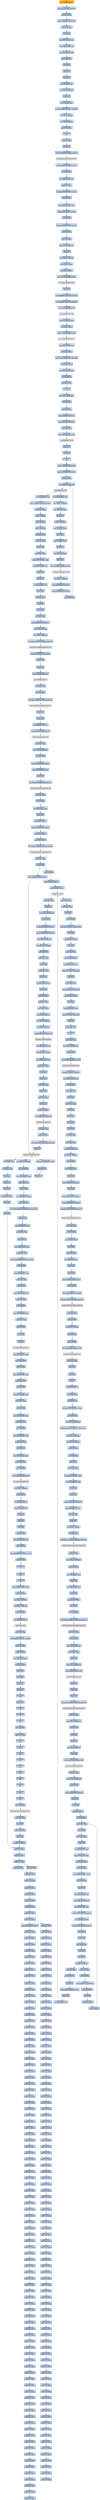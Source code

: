 digraph G {
node[shape=rectangle,style=filled,fillcolor=lightsteelblue,color=lightsteelblue]
bgcolor="transparent"
a0x01002a3apushl_0x28UINT8[label="start\npushl $0x28<UINT8>",color="lightgrey",fillcolor="orange"];
a0x01002a3cpushl_0x1001308UINT32[label="0x01002a3c\npushl $0x1001308<UINT32>"];
a0x01002a41call_0x01002c70[label="0x01002a41\ncall 0x01002c70"];
a0x01002c70pushl_0x1002cc2UINT32[label="0x01002c70\npushl $0x1002cc2<UINT32>"];
a0x01002c75movl_fs_0_eax[label="0x01002c75\nmovl %fs:0, %eax"];
a0x01002c7bpushl_eax[label="0x01002c7b\npushl %eax"];
a0x01002c7cmovl_0x10esp__eax[label="0x01002c7c\nmovl 0x10(%esp), %eax"];
a0x01002c80movl_ebp_0x10esp_[label="0x01002c80\nmovl %ebp, 0x10(%esp)"];
a0x01002c84leal_0x10esp__ebp[label="0x01002c84\nleal 0x10(%esp), %ebp"];
a0x01002c88subl_eax_esp[label="0x01002c88\nsubl %eax, %esp"];
a0x01002c8apushl_ebx[label="0x01002c8a\npushl %ebx"];
a0x01002c8bpushl_esi[label="0x01002c8b\npushl %esi"];
a0x01002c8cpushl_edi[label="0x01002c8c\npushl %edi"];
a0x01002c8dmovl__8ebp__eax[label="0x01002c8d\nmovl -8(%ebp), %eax"];
a0x01002c90movl_esp__24ebp_[label="0x01002c90\nmovl %esp, -24(%ebp)"];
a0x01002c93pushl_eax[label="0x01002c93\npushl %eax"];
a0x01002c94movl__4ebp__eax[label="0x01002c94\nmovl -4(%ebp), %eax"];
a0x01002c97movl_0xffffffffUINT32__4ebp_[label="0x01002c97\nmovl $0xffffffff<UINT32>, -4(%ebp)"];
a0x01002c9emovl_eax__8ebp_[label="0x01002c9e\nmovl %eax, -8(%ebp)"];
a0x01002ca1leal__16ebp__eax[label="0x01002ca1\nleal -16(%ebp), %eax"];
a0x01002ca4movl_eax_fs_0[label="0x01002ca4\nmovl %eax, %fs:0"];
a0x01002caaret[label="0x01002caa\nret"];
a0x01002a46xorl_edi_edi[label="0x01002a46\nxorl %edi, %edi"];
a0x01002a48pushl_edi[label="0x01002a48\npushl %edi"];
a0x01002a49call_GetModuleHandleA_kernel32_dll[label="0x01002a49\ncall GetModuleHandleA@kernel32.dll"];
GetModuleHandleA_kernel32_dll[label="GetModuleHandleA@kernel32.dll",color="lightgrey",fillcolor="lightgrey"];
a0x01002a4fcmpw_0x5a4dUINT16_eax_[label="0x01002a4f\ncmpw $0x5a4d<UINT16>, (%eax)"];
a0x01002a54jne_0x01002a75[label="0x01002a54\njne 0x01002a75"];
a0x01002a56movl_0x3ceax__ecx[label="0x01002a56\nmovl 0x3c(%eax), %ecx"];
a0x01002a59addl_eax_ecx[label="0x01002a59\naddl %eax, %ecx"];
a0x01002a5bcmpl_0x4550UINT32_ecx_[label="0x01002a5b\ncmpl $0x4550<UINT32>, (%ecx)"];
a0x01002a61jne_0x01002a75[label="0x01002a61\njne 0x01002a75"];
a0x01002a63movzwl_0x18ecx__eax[label="0x01002a63\nmovzwl 0x18(%ecx), %eax"];
a0x01002a67cmpl_0x10bUINT32_eax[label="0x01002a67\ncmpl $0x10b<UINT32>, %eax"];
a0x01002a6cje_0x01002a8d[label="0x01002a6c\nje 0x01002a8d"];
a0x01002a8dcmpl_0xeUINT8_0x74ecx_[label="0x01002a8d\ncmpl $0xe<UINT8>, 0x74(%ecx)"];
a0x01002a91jbe_0x01002a75[label="0x01002a91\njbe 0x01002a75"];
a0x01002a93xorl_eax_eax[label="0x01002a93\nxorl %eax, %eax"];
a0x01002a95cmpl_edi_0xe8ecx_[label="0x01002a95\ncmpl %edi, 0xe8(%ecx)"];
a0x01002a9bsetne_al[label="0x01002a9b\nsetne %al"];
a0x01002a9emovl_eax__28ebp_[label="0x01002a9e\nmovl %eax, -28(%ebp)"];
a0x01002aa1movl_edi__4ebp_[label="0x01002aa1\nmovl %edi, -4(%ebp)"];
a0x01002aa4pushl_0x1UINT8[label="0x01002aa4\npushl $0x1<UINT8>"];
a0x01002aa6call___set_app_type_msvcrt_dll[label="0x01002aa6\ncall __set_app_type@msvcrt.dll"];
a__set_app_type_msvcrt_dll[label="__set_app_type@msvcrt.dll",color="lightgrey",fillcolor="lightgrey"];
a0x01002aacpopl_ecx[label="0x01002aac\npopl %ecx"];
a0x01002aadorl_0xffffffffUINT8_0x010040c8[label="0x01002aad\norl $0xffffffff<UINT8>, 0x010040c8"];
a0x01002ab4orl_0xffffffffUINT8_0x010040cc[label="0x01002ab4\norl $0xffffffff<UINT8>, 0x010040cc"];
a0x01002abbcall___p__fmode_msvcrt_dll[label="0x01002abb\ncall __p__fmode@msvcrt.dll"];
a__p__fmode_msvcrt_dll[label="__p__fmode@msvcrt.dll",color="lightgrey",fillcolor="lightgrey"];
a0x01002ac1movl_0x010040c0_ecx[label="0x01002ac1\nmovl 0x010040c0, %ecx"];
a0x01002ac7movl_ecx_eax_[label="0x01002ac7\nmovl %ecx, (%eax)"];
a0x01002ac9call___p__commode_msvcrt_dll[label="0x01002ac9\ncall __p__commode@msvcrt.dll"];
a__p__commode_msvcrt_dll[label="__p__commode@msvcrt.dll",color="lightgrey",fillcolor="lightgrey"];
a0x01002acfmovl_0x010040bc_ecx[label="0x01002acf\nmovl 0x010040bc, %ecx"];
a0x01002ad5movl_ecx_eax_[label="0x01002ad5\nmovl %ecx, (%eax)"];
a0x01002ad7movl__adjust_fdiv_msvcrt_dll_eax[label="0x01002ad7\nmovl _adjust_fdiv@msvcrt.dll, %eax"];
a0x01002adcmovl_eax__eax[label="0x01002adc\nmovl (%eax), %eax"];
a0x01002ademovl_eax_0x010040c4[label="0x01002ade\nmovl %eax, 0x010040c4"];
a0x01002ae3call_0x01002c68[label="0x01002ae3\ncall 0x01002c68"];
a0x01002c68xorl_eax_eax[label="0x01002c68\nxorl %eax, %eax"];
a0x01002c6aret[label="0x01002c6a\nret"];
a0x01002ae8cmpl_edi_0x01004030[label="0x01002ae8\ncmpl %edi, 0x01004030"];
a0x01002aeejne_0x01002afc[label="0x01002aee\njne 0x01002afc"];
a0x01002afccall_0x01002c51[label="0x01002afc\ncall 0x01002c51"];
a0x01002c51pushl_0x30000UINT32[label="0x01002c51\npushl $0x30000<UINT32>"];
a0x01002c56pushl_0x10000UINT32[label="0x01002c56\npushl $0x10000<UINT32>"];
a0x01002c5bcall_0x01002cda[label="0x01002c5b\ncall 0x01002cda"];
a0x01002cdajmp__controlfp_msvcrt_dll[label="0x01002cda\njmp _controlfp@msvcrt.dll"];
a_controlfp_msvcrt_dll[label="_controlfp@msvcrt.dll",color="lightgrey",fillcolor="lightgrey"];
a0x01002c60popl_ecx[label="0x01002c60\npopl %ecx"];
a0x01002c61popl_ecx[label="0x01002c61\npopl %ecx"];
a0x01002c62ret[label="0x01002c62\nret"];
a0x01002b01pushl_0x100401cUINT32[label="0x01002b01\npushl $0x100401c<UINT32>"];
a0x01002b06pushl_0x1004018UINT32[label="0x01002b06\npushl $0x1004018<UINT32>"];
a0x01002b0bcall_0x01002c46[label="0x01002b0b\ncall 0x01002c46"];
a0x01002c46jmp__initterm_msvcrt_dll[label="0x01002c46\njmp _initterm@msvcrt.dll"];
a_initterm_msvcrt_dll[label="_initterm@msvcrt.dll",color="lightgrey",fillcolor="lightgrey"];
a0x01002b10movl_0x010040b8_eax[label="0x01002b10\nmovl 0x010040b8, %eax"];
a0x01002b15movl_eax__36ebp_[label="0x01002b15\nmovl %eax, -36(%ebp)"];
a0x01002b18leal__36ebp__eax[label="0x01002b18\nleal -36(%ebp), %eax"];
a0x01002b1bpushl_eax[label="0x01002b1b\npushl %eax"];
a0x01002b1cpushl_0x010040b4[label="0x01002b1c\npushl 0x010040b4"];
a0x01002b22leal__32ebp__eax[label="0x01002b22\nleal -32(%ebp), %eax"];
a0x01002b25pushl_eax[label="0x01002b25\npushl %eax"];
a0x01002b26leal__40ebp__eax[label="0x01002b26\nleal -40(%ebp), %eax"];
a0x01002b29pushl_eax[label="0x01002b29\npushl %eax"];
a0x01002b2aleal__44ebp__eax[label="0x01002b2a\nleal -44(%ebp), %eax"];
a0x01002b2dpushl_eax[label="0x01002b2d\npushl %eax"];
a0x01002b2ecall___wgetmainargs_msvcrt_dll[label="0x01002b2e\ncall __wgetmainargs@msvcrt.dll"];
a__wgetmainargs_msvcrt_dll[label="__wgetmainargs@msvcrt.dll",color="lightgrey",fillcolor="lightgrey"];
a0x01002b34movl_eax__52ebp_[label="0x01002b34\nmovl %eax, -52(%ebp)"];
a0x01002b37pushl_0x1004014UINT32[label="0x01002b37\npushl $0x1004014<UINT32>"];
a0x01002b3cpushl_0x1004000UINT32[label="0x01002b3c\npushl $0x1004000<UINT32>"];
a0x01002b41call_0x01002c46[label="0x01002b41\ncall 0x01002c46"];
a0x01002b46movl__32ebp__eax[label="0x01002b46\nmovl -32(%ebp), %eax"];
a0x01002b49movl___winitenv_msvcrt_dll_ecx[label="0x01002b49\nmovl __winitenv@msvcrt.dll, %ecx"];
a0x01002b4fmovl_eax_ecx_[label="0x01002b4f\nmovl %eax, (%ecx)"];
a0x01002b51pushl__32ebp_[label="0x01002b51\npushl -32(%ebp)"];
a0x01002b54pushl__40ebp_[label="0x01002b54\npushl -40(%ebp)"];
a0x01002b57pushl__44ebp_[label="0x01002b57\npushl -44(%ebp)"];
a0x01002b5acall_0x010025d2[label="0x01002b5a\ncall 0x010025d2"];
a0x010025d2movl_edi_edi[label="0x010025d2\nmovl %edi, %edi"];
a0x010025d4pushl_ebp[label="0x010025d4\npushl %ebp"];
a0x010025d5movl_esp_ebp[label="0x010025d5\nmovl %esp, %ebp"];
a0x010025d7subl_0x64UINT8_esp[label="0x010025d7\nsubl $0x64<UINT8>, %esp"];
a0x010025damovl_0x01004028_eax[label="0x010025da\nmovl 0x01004028, %eax"];
a0x010025dfpushl_ebx[label="0x010025df\npushl %ebx"];
a0x010025e0pushl_esi[label="0x010025e0\npushl %esi"];
a0x010025e1movl_0xcebp__esi[label="0x010025e1\nmovl 0xc(%ebp), %esi"];
a0x010025e4pushl_edi[label="0x010025e4\npushl %edi"];
a0x010025e5xorl_edi_edi[label="0x010025e5\nxorl %edi, %edi"];
a0x010025e7incl_edi[label="0x010025e7\nincl %edi"];
a0x010025e8pushl_edi[label="0x010025e8\npushl %edi"];
a0x010025e9xorl_ebx_ebx[label="0x010025e9\nxorl %ebx, %ebx"];
a0x010025ebpushl_0x10015feUINT32[label="0x010025eb\npushl $0x10015fe<UINT32>"];
a0x010025f0movl_eax__4ebp_[label="0x010025f0\nmovl %eax, -4(%ebp)"];
a0x010025f3movl_ebx__88ebp_[label="0x010025f3\nmovl %ebx, -88(%ebp)"];
a0x010025f6call_SetConsoleCtrlHandler_kernel32_dll[label="0x010025f6\ncall SetConsoleCtrlHandler@kernel32.dll"];
SetConsoleCtrlHandler_kernel32_dll[label="SetConsoleCtrlHandler@kernel32.dll",color="lightgrey",fillcolor="lightgrey"];
a0x010025fccmpl_0x2UINT8_0x8ebp_[label="0x010025fc\ncmpl $0x2<UINT8>, 0x8(%ebp)"];
a0x01002600jl_0x0100260f[label="0x01002600\njl 0x0100260f"];
a0x0100260fpushl_ebx[label="0x0100260f\npushl %ebx"];
a0x01002610call_CoInitialize_ole32_dll[label="0x01002610\ncall CoInitialize@ole32.dll"];
CoInitialize_ole32_dll[label="CoInitialize@ole32.dll",color="lightgrey",fillcolor="lightgrey"];
a0x01002616testl_eax_eax[label="0x01002616\ntestl %eax, %eax"];
a0x01002618jnl_0x01002626[label="0x01002618\njnl 0x01002626"];
a0x01002626call_GetCurrentProcessId_kernel32_dll[label="0x01002626\ncall GetCurrentProcessId@kernel32.dll"];
GetCurrentProcessId_kernel32_dll[label="GetCurrentProcessId@kernel32.dll",color="lightgrey",fillcolor="lightgrey"];
a0x0100262cpushl_eax[label="0x0100262c\npushl %eax"];
a0x0100262dpushl_ebx[label="0x0100262d\npushl %ebx"];
a0x0100262epushl_0x400UINT32[label="0x0100262e\npushl $0x400<UINT32>"];
a0x01002633call_OpenProcess_kernel32_dll[label="0x01002633\ncall OpenProcess@kernel32.dll"];
OpenProcess_kernel32_dll[label="OpenProcess@kernel32.dll",color="lightgrey",fillcolor="lightgrey"];
a0x01002639cmpl_ebx_eax[label="0x01002639\ncmpl %ebx, %eax"];
a0x0100263bmovl_eax_0x01004048[label="0x0100263b\nmovl %eax, 0x01004048"];
a0x01002640jne_0x01002650[label="0x01002640\njne 0x01002650"];
a0x01002650pushl_0x1004050UINT32[label="0x01002650\npushl $0x1004050<UINT32>"];
a0x01002655pushl_0x20008UINT32[label="0x01002655\npushl $0x20008<UINT32>"];
a0x0100265apushl_eax[label="0x0100265a\npushl %eax"];
a0x0100265bcall_OpenProcessToken_advapi32_dll[label="0x0100265b\ncall OpenProcessToken@advapi32.dll"];
OpenProcessToken_advapi32_dll[label="OpenProcessToken@advapi32.dll",color="lightgrey",fillcolor="lightgrey"];
a0x01002661testl_eax_eax[label="0x01002661\ntestl %eax, %eax"];
a0x01002663je_0x01002642[label="0x01002663\nje 0x01002642"];
a0x01002665leal__100ebp__eax[label="0x01002665\nleal -100(%ebp), %eax"];
a0x01002668pushl_eax[label="0x01002668\npushl %eax"];
a0x01002669pushl_0x4UINT8[label="0x01002669\npushl $0x4<UINT8>"];
a0x0100266bpushl_0x100404cUINT32[label="0x0100266b\npushl $0x100404c<UINT32>"];
a0x01002670pushl_0xcUINT8[label="0x01002670\npushl $0xc<UINT8>"];
a0x01002672pushl_0x01004050[label="0x01002672\npushl 0x01004050"];
a0x01002678call_GetTokenInformation_advapi32_dll[label="0x01002678\ncall GetTokenInformation@advapi32.dll"];
GetTokenInformation_advapi32_dll[label="GetTokenInformation@advapi32.dll",color="lightgrey",fillcolor="lightgrey"];
a0x0100267etestl_eax_eax[label="0x0100267e\ntestl %eax, %eax"];
a0x01002680je_0x01002642[label="0x01002680\nje 0x01002642"];
a0x01002682call_0x01002cf1[label="0x01002682\ncall 0x01002cf1"];
a0x01002642call_GetLastError_kernel32_dll[label="0x01002642\ncall GetLastError@kernel32.dll"];
GetLastError_kernel32_dll[label="GetLastError@kernel32.dll",color="lightgrey",fillcolor="lightgrey"];
a0x01002648movl_eax__84ebp_[label="0x01002648\nmovl %eax, -84(%ebp)"];
a0x0100264bjmp_0x010027ad[label="0x0100264b\njmp 0x010027ad"];
a0x010027admovl_0x01004060_eax[label="0x010027ad\nmovl 0x01004060, %eax"];
a0x010027b2cmpl_ebx_eax[label="0x010027b2\ncmpl %ebx, %eax"];
a0x010027b4je_0x010027bd[label="0x010027b4\nje 0x010027bd"];
a0x010027bdmovl_0x01004064_eax[label="0x010027bd\nmovl 0x01004064, %eax"];
a0x010027c2cmpl_ebx_eax[label="0x010027c2\ncmpl %ebx, %eax"];
a0x010027c4movl_WaitForSingleObject_kernel32_dll_esi[label="0x010027c4\nmovl WaitForSingleObject@kernel32.dll, %esi"];
a0x010027caje_0x010027db[label="0x010027ca\nje 0x010027db"];
a0x010027dbmovl_0x01004068_eax[label="0x010027db\nmovl 0x01004068, %eax"];
a0x010027e0cmpl_ebx_eax[label="0x010027e0\ncmpl %ebx, %eax"];
a0x010027e2je_0x010027f3[label="0x010027e2\nje 0x010027f3"];
a0x010027f3movl_0x010040a4_eax[label="0x010027f3\nmovl 0x010040a4, %eax"];
a0x010027f8cmpl_ebx_eax[label="0x010027f8\ncmpl %ebx, %eax"];
a0x010027famovl_CloseHandle_kernel32_dll_esi[label="0x010027fa\nmovl CloseHandle@kernel32.dll, %esi"];
a0x01002800je_0x01002805[label="0x01002800\nje 0x01002805"];
a0x01002805movl_0x010040ac_eax[label="0x01002805\nmovl 0x010040ac, %eax"];
a0x0100280acmpl_ebx_eax[label="0x0100280a\ncmpl %ebx, %eax"];
a0x0100280cje_0x0100281a[label="0x0100280c\nje 0x0100281a"];
a0x0100281amovl_0x0100403c_eax[label="0x0100281a\nmovl 0x0100403c, %eax"];
a0x0100281fcmpl_ebx_eax[label="0x0100281f\ncmpl %ebx, %eax"];
a0x01002821je_0x01002829[label="0x01002821\nje 0x01002829"];
a0x01002829movl_0x01004048_eax[label="0x01002829\nmovl 0x01004048, %eax"];
a0x0100282ecmpl_ebx_eax[label="0x0100282e\ncmpl %ebx, %eax"];
a0x01002830je_0x01002835[label="0x01002830\nje 0x01002835"];
a0x01002832pushl_eax[label="0x01002832\npushl %eax"];
a0x01002833call_esi[label="0x01002833\ncall %esi"];
CloseHandle_kernel32_dll[label="CloseHandle@kernel32.dll",color="lightgrey",fillcolor="lightgrey"];
a0x01002835movl_0x01004070_eax[label="0x01002835\nmovl 0x01004070, %eax"];
a0x0100283acmpl_ebx_eax[label="0x0100283a\ncmpl %ebx, %eax"];
a0x0100283cje_0x01002841[label="0x0100283c\nje 0x01002841"];
a0x01002841movl_0x01004088_eax[label="0x01002841\nmovl 0x01004088, %eax"];
a0x01002846cmpl_ebx_eax[label="0x01002846\ncmpl %ebx, %eax"];
a0x01002848je_0x0100284d[label="0x01002848\nje 0x0100284d"];
a0x0100284dmovl_0x01004090_eax[label="0x0100284d\nmovl 0x01004090, %eax"];
a0x01002852cmpl_ebx_eax[label="0x01002852\ncmpl %ebx, %eax"];
a0x01002854je_0x01002859[label="0x01002854\nje 0x01002859"];
a0x01002859movl_0x01004098_eax[label="0x01002859\nmovl 0x01004098, %eax"];
a0x0100285ecmpl_ebx_eax[label="0x0100285e\ncmpl %ebx, %eax"];
a0x01002860je_0x0100286a[label="0x01002860\nje 0x0100286a"];
a0x0100286amovl_0x01004060_eax[label="0x0100286a\nmovl 0x01004060, %eax"];
a0x0100286fcmpl_ebx_eax[label="0x0100286f\ncmpl %ebx, %eax"];
a0x01002871je_0x0100287c[label="0x01002871\nje 0x0100287c"];
a0x0100287cmovl_0x0100406c_eax[label="0x0100287c\nmovl 0x0100406c, %eax"];
a0x01002881cmpl_ebx_eax[label="0x01002881\ncmpl %ebx, %eax"];
a0x01002883je_0x01002888[label="0x01002883\nje 0x01002888"];
a0x01002888call_CoUninitialize_ole32_dll[label="0x01002888\ncall CoUninitialize@ole32.dll"];
CoUninitialize_ole32_dll[label="CoUninitialize@ole32.dll",color="lightgrey",fillcolor="lightgrey"];
a0x0100288ecmpl_ebx__88ebp_[label="0x0100288e\ncmpl %ebx, -88(%ebp)"];
a0x01002891je_0x0100289a[label="0x01002891\nje 0x0100289a"];
a0x0100289amovl__4ebp__ecx[label="0x0100289a\nmovl -4(%ebp), %ecx"];
a0x0100289dmovl__84ebp__eax[label="0x0100289d\nmovl -84(%ebp), %eax"];
a0x010028a0popl_edi[label="0x010028a0\npopl %edi"];
a0x010028a1popl_esi[label="0x010028a1\npopl %esi"];
a0x010028a2popl_ebx[label="0x010028a2\npopl %ebx"];
a0x010028a3call_0x01002922[label="0x010028a3\ncall 0x01002922"];
a0x01002922cmpl_0x01004028_ecx[label="0x01002922\ncmpl 0x01004028, %ecx"];
a0x01002928jne_0x01002933[label="0x01002928\njne 0x01002933"];
a0x0100292atestl_0xffff0000UINT32_ecx[label="0x0100292a\ntestl $0xffff0000<UINT32>, %ecx"];
a0x01002930jne_0x01002933[label="0x01002930\njne 0x01002933"];
a0x01002932ret[label="0x01002932\nret"];
a0x010028a8leave_[label="0x010028a8\nleave "];
a0x010028a9ret[label="0x010028a9\nret"];
a0x01002b5faddl_0x30UINT8_esp[label="0x01002b5f\naddl $0x30<UINT8>, %esp"];
a0x01002b62movl_eax_esi[label="0x01002b62\nmovl %eax, %esi"];
a0x01002b64movl_esi__56ebp_[label="0x01002b64\nmovl %esi, -56(%ebp)"];
a0x01002b67cmpl_edi__28ebp_[label="0x01002b67\ncmpl %edi, -28(%ebp)"];
a0x01002b6ajne_0x01002b73[label="0x01002b6a\njne 0x01002b73"];
a0x01002b73call__cexit_msvcrt_dll[label="0x01002b73\ncall _cexit@msvcrt.dll"];
a_cexit_msvcrt_dll[label="_cexit@msvcrt.dll",color="lightgrey",fillcolor="lightgrey"];
a0x01002b79jmp_0x01002ba8[label="0x01002b79\njmp 0x01002ba8"];
a0x01002ba8orl_0xffffffffUINT8__4ebp_[label="0x01002ba8\norl $0xffffffff<UINT8>, -4(%ebp)"];
a0x01002bacmovl_esi_eax[label="0x01002bac\nmovl %esi, %eax"];
a0x01002baecall_0x01002cab[label="0x01002bae\ncall 0x01002cab"];
a0x01002cabmovl__16ebp__ecx[label="0x01002cab\nmovl -16(%ebp), %ecx"];
a0x01002caemovl_ecx_fs_0[label="0x01002cae\nmovl %ecx, %fs:0"];
a0x01002cb5popl_ecx[label="0x01002cb5\npopl %ecx"];
a0x01002cb6popl_edi[label="0x01002cb6\npopl %edi"];
a0x01002cb7popl_esi[label="0x01002cb7\npopl %esi"];
a0x01002cb8popl_ebx[label="0x01002cb8\npopl %ebx"];
a0x01002cb9leave_[label="0x01002cb9\nleave "];
a0x01002cbapushl_ecx[label="0x01002cba\npushl %ecx"];
a0x01002cbbret[label="0x01002cbb\nret"];
a0x01002bb3ret[label="0x01002bb3\nret"];
a0x7c8000c0nop_[label="0x7c8000c0\nnop "];
a0x7c8000c1call_0x63d7f9f4[label="0x7c8000c1\ncall 0x63d7f9f4"];
a0x63d7f9f4addb_al_eax_[label="0x63d7f9f4\naddb %al, (%eax)"];
a0x7c839aa8int3_[label="0x7c839aa8\nint3 "];
a0x7c839aa9int3_[label="0x7c839aa9\nint3 "];
a0x7c839aaaint3_[label="0x7c839aaa\nint3 "];
a0x7c839aabint3_[label="0x7c839aab\nint3 "];
a0x7c839aacint3_[label="0x7c839aac\nint3 "];
a0x7c839aadint3_[label="0x7c839aad\nint3 "];
a0x7c839aaeint3_[label="0x7c839aae\nint3 "];
a0x7c839aafint3_[label="0x7c839aaf\nint3 "];
a0x7c839ab0int3_[label="0x7c839ab0\nint3 "];
a0x7c839ab1int3_[label="0x7c839ab1\nint3 "];
a0x7c839ab2jmp_0x7c801e1a[label="0x7c839ab2\njmp 0x7c801e1a"];
TerminateProcess_kernel32_dll[label="TerminateProcess@kernel32.dll",color="lightgrey",fillcolor="lightgrey"];
a0x7c9032a8movl_fs_0_esp[label="0x7c9032a8\nmovl %fs:0, %esp"];
a0x7c9032afpopl_fs_0[label="0x7c9032af\npopl %fs:0"];
a0x7c9032b6movl_ebp_esp[label="0x7c9032b6\nmovl %ebp, %esp"];
a0x7c9032b8popl_ebp[label="0x7c9032b8\npopl %ebp"];
a0x7c9032b9ret_0x14UINT16[label="0x7c9032b9\nret $0x14<UINT16>"];
a0x00000000addb_al_eax_[label="0x00000000\naddb %al, (%eax)"];
a0x00000002addb_al_eax_[label="0x00000002\naddb %al, (%eax)"];
a0x00000004addb_al_eax_[label="0x00000004\naddb %al, (%eax)"];
a0x00000006addb_al_eax_[label="0x00000006\naddb %al, (%eax)"];
a0x00000008addb_al_eax_[label="0x00000008\naddb %al, (%eax)"];
a0x0000000aaddb_al_eax_[label="0x0000000a\naddb %al, (%eax)"];
a0x0000000caddb_al_eax_[label="0x0000000c\naddb %al, (%eax)"];
a0x0000000eaddb_al_eax_[label="0x0000000e\naddb %al, (%eax)"];
a0x00000010addb_al_eax_[label="0x00000010\naddb %al, (%eax)"];
a0x00000012addb_al_eax_[label="0x00000012\naddb %al, (%eax)"];
a0x00000014addb_al_eax_[label="0x00000014\naddb %al, (%eax)"];
a0x00000016addb_al_eax_[label="0x00000016\naddb %al, (%eax)"];
a0x00000018addb_al_eax_[label="0x00000018\naddb %al, (%eax)"];
a0x0000001aaddb_al_eax_[label="0x0000001a\naddb %al, (%eax)"];
a0x0000001caddb_al_eax_[label="0x0000001c\naddb %al, (%eax)"];
a0x0000001eaddb_al_eax_[label="0x0000001e\naddb %al, (%eax)"];
a0x00000020addb_al_eax_[label="0x00000020\naddb %al, (%eax)"];
a0x00000022addb_al_eax_[label="0x00000022\naddb %al, (%eax)"];
a0x00000024addb_al_eax_[label="0x00000024\naddb %al, (%eax)"];
a0x00000026addb_al_eax_[label="0x00000026\naddb %al, (%eax)"];
a0x00000028addb_al_eax_[label="0x00000028\naddb %al, (%eax)"];
a0x0000002aaddb_al_eax_[label="0x0000002a\naddb %al, (%eax)"];
a0x0000002caddb_al_eax_[label="0x0000002c\naddb %al, (%eax)"];
a0x0000002eaddb_al_eax_[label="0x0000002e\naddb %al, (%eax)"];
a0x00000030addb_al_eax_[label="0x00000030\naddb %al, (%eax)"];
a0x00000032addb_al_eax_[label="0x00000032\naddb %al, (%eax)"];
a0x00000034addb_al_eax_[label="0x00000034\naddb %al, (%eax)"];
a0x00000036addb_al_eax_[label="0x00000036\naddb %al, (%eax)"];
a0x00000038addb_al_eax_[label="0x00000038\naddb %al, (%eax)"];
a0x0000003aaddb_al_eax_[label="0x0000003a\naddb %al, (%eax)"];
a0x0000003caddb_al_eax_[label="0x0000003c\naddb %al, (%eax)"];
a0x0000003eaddb_al_eax_[label="0x0000003e\naddb %al, (%eax)"];
a0x00000040addb_al_eax_[label="0x00000040\naddb %al, (%eax)"];
a0x00000042addb_al_eax_[label="0x00000042\naddb %al, (%eax)"];
a0x00000044addb_al_eax_[label="0x00000044\naddb %al, (%eax)"];
a0x00000046addb_al_eax_[label="0x00000046\naddb %al, (%eax)"];
a0x00000048addb_al_eax_[label="0x00000048\naddb %al, (%eax)"];
a0x0000004aaddb_al_eax_[label="0x0000004a\naddb %al, (%eax)"];
a0x0000004caddb_al_eax_[label="0x0000004c\naddb %al, (%eax)"];
a0x0000004eaddb_al_eax_[label="0x0000004e\naddb %al, (%eax)"];
a0x00000050addb_al_eax_[label="0x00000050\naddb %al, (%eax)"];
a0x00000052addb_al_eax_[label="0x00000052\naddb %al, (%eax)"];
a0x00000054addb_al_eax_[label="0x00000054\naddb %al, (%eax)"];
a0x00000056addb_al_eax_[label="0x00000056\naddb %al, (%eax)"];
a0x00000058addb_al_eax_[label="0x00000058\naddb %al, (%eax)"];
a0x0000005aaddb_al_eax_[label="0x0000005a\naddb %al, (%eax)"];
a0x0000005caddb_al_eax_[label="0x0000005c\naddb %al, (%eax)"];
a0x0000005eaddb_al_eax_[label="0x0000005e\naddb %al, (%eax)"];
a0x00000060addb_al_eax_[label="0x00000060\naddb %al, (%eax)"];
a0x00000062addb_al_eax_[label="0x00000062\naddb %al, (%eax)"];
a0x00000064addb_al_eax_[label="0x00000064\naddb %al, (%eax)"];
a0x00000066addb_al_eax_[label="0x00000066\naddb %al, (%eax)"];
a0x00000068addb_al_eax_[label="0x00000068\naddb %al, (%eax)"];
a0x0000006aaddb_al_eax_[label="0x0000006a\naddb %al, (%eax)"];
a0x0000006caddb_al_eax_[label="0x0000006c\naddb %al, (%eax)"];
a0x0000006eaddb_al_eax_[label="0x0000006e\naddb %al, (%eax)"];
a0x00000070addb_al_eax_[label="0x00000070\naddb %al, (%eax)"];
a0x00000072addb_al_eax_[label="0x00000072\naddb %al, (%eax)"];
a0x00000074addb_al_eax_[label="0x00000074\naddb %al, (%eax)"];
a0x00000076addb_al_eax_[label="0x00000076\naddb %al, (%eax)"];
a0x00000078addb_al_eax_[label="0x00000078\naddb %al, (%eax)"];
a0x0000007aaddb_al_eax_[label="0x0000007a\naddb %al, (%eax)"];
a0x0000007caddb_al_eax_[label="0x0000007c\naddb %al, (%eax)"];
a0x0000007eaddb_al_eax_[label="0x0000007e\naddb %al, (%eax)"];
a0x00000080addb_al_eax_[label="0x00000080\naddb %al, (%eax)"];
a0x00000082addb_al_eax_[label="0x00000082\naddb %al, (%eax)"];
a0x00000084addb_al_eax_[label="0x00000084\naddb %al, (%eax)"];
a0x00000086addb_al_eax_[label="0x00000086\naddb %al, (%eax)"];
a0x00000088addb_al_eax_[label="0x00000088\naddb %al, (%eax)"];
a0x0000008aaddb_al_eax_[label="0x0000008a\naddb %al, (%eax)"];
a0x0000008caddb_al_eax_[label="0x0000008c\naddb %al, (%eax)"];
a0x0000008eaddb_al_eax_[label="0x0000008e\naddb %al, (%eax)"];
a0x00000090addb_al_eax_[label="0x00000090\naddb %al, (%eax)"];
a0x00000092addb_al_eax_[label="0x00000092\naddb %al, (%eax)"];
a0x00000094addb_al_eax_[label="0x00000094\naddb %al, (%eax)"];
a0x00000096addb_al_eax_[label="0x00000096\naddb %al, (%eax)"];
a0x00000098addb_al_eax_[label="0x00000098\naddb %al, (%eax)"];
a0x0000009aaddb_al_eax_[label="0x0000009a\naddb %al, (%eax)"];
a0x0000009caddb_al_eax_[label="0x0000009c\naddb %al, (%eax)"];
a0x0000009eaddb_al_eax_[label="0x0000009e\naddb %al, (%eax)"];
a0x000000a0addb_al_eax_[label="0x000000a0\naddb %al, (%eax)"];
a0x000000a2addb_al_eax_[label="0x000000a2\naddb %al, (%eax)"];
a0x000000a4addb_al_eax_[label="0x000000a4\naddb %al, (%eax)"];
a0x000000a6addb_al_eax_[label="0x000000a6\naddb %al, (%eax)"];
a0x000000a8addb_al_eax_[label="0x000000a8\naddb %al, (%eax)"];
a0x000000aaaddb_al_eax_[label="0x000000aa\naddb %al, (%eax)"];
a0x000000acaddb_al_eax_[label="0x000000ac\naddb %al, (%eax)"];
a0x000000aeaddb_al_eax_[label="0x000000ae\naddb %al, (%eax)"];
a0x000000b0addb_al_eax_[label="0x000000b0\naddb %al, (%eax)"];
a0x000000b2addb_al_eax_[label="0x000000b2\naddb %al, (%eax)"];
a0x000000b4addb_al_eax_[label="0x000000b4\naddb %al, (%eax)"];
a0x000000b6addb_al_eax_[label="0x000000b6\naddb %al, (%eax)"];
a0x000000b8addb_al_eax_[label="0x000000b8\naddb %al, (%eax)"];
a0x000000baaddb_al_eax_[label="0x000000ba\naddb %al, (%eax)"];
a0x000000bcaddb_al_eax_[label="0x000000bc\naddb %al, (%eax)"];
a0x000000beaddb_al_eax_[label="0x000000be\naddb %al, (%eax)"];
a0x000000c0addb_al_eax_[label="0x000000c0\naddb %al, (%eax)"];
a0x000000c2addb_al_eax_[label="0x000000c2\naddb %al, (%eax)"];
a0x000000c4addb_al_eax_[label="0x000000c4\naddb %al, (%eax)"];
a0x000000c6addb_al_eax_[label="0x000000c6\naddb %al, (%eax)"];
a0x000000c8addb_al_eax_[label="0x000000c8\naddb %al, (%eax)"];
a0x01002cf1pushl_0x304UINT32[label="0x01002cf1\npushl $0x304<UINT32>"];
a0x01002cf6call_malloc_msvcrt_dll[label="0x01002cf6\ncall malloc@msvcrt.dll"];
malloc_msvcrt_dll[label="malloc@msvcrt.dll",color="lightgrey",fillcolor="lightgrey"];
a0x01002cfcmovl_eax_edx[label="0x01002cfc\nmovl %eax, %edx"];
a0x01002cfetestl_edx_edx[label="0x01002cfe\ntestl %edx, %edx"];
a0x01002d00popl_ecx[label="0x01002d00\npopl %ecx"];
a0x01002d01je_0x01002d2b[label="0x01002d01\nje 0x01002d2b"];
a0x01002d03andl_0x0UINT8_0x300edx_[label="0x01002d03\nandl $0x0<UINT8>, 0x300(%edx)"];
a0x01002d0apushl_edi[label="0x01002d0a\npushl %edi"];
a0x01002d0bpushl_0x40UINT8[label="0x01002d0b\npushl $0x40<UINT8>"];
a0x01002d0dpopl_ecx[label="0x01002d0d\npopl %ecx"];
a0x01002d0exorl_eax_eax[label="0x01002d0e\nxorl %eax, %eax"];
a0x01002d10pushl_0x40UINT8[label="0x01002d10\npushl $0x40<UINT8>"];
a0x01002d12leal_0x100edx__edi[label="0x01002d12\nleal 0x100(%edx), %edi"];
a0x01002d18repz_stosl_eax_es_edi_[label="0x01002d18\nrepz stosl %eax, %es:(%edi)"];
a0x01002d1apopl_ecx[label="0x01002d1a\npopl %ecx"];
a0x01002d1bmovl_edx_edi[label="0x01002d1b\nmovl %edx, %edi"];
a0x01002d1drepz_stosl_eax_es_edi_[label="0x01002d1d\nrepz stosl %eax, %es:(%edi)"];
a0x01002d1fpushl_0x40UINT8[label="0x01002d1f\npushl $0x40<UINT8>"];
a0x01002d21popl_ecx[label="0x01002d21\npopl %ecx"];
a0x01002d22leal_0x200edx__edi[label="0x01002d22\nleal 0x200(%edx), %edi"];
a0x01002d28repz_stosl_eax_es_edi_[label="0x01002d28\nrepz stosl %eax, %es:(%edi)"];
a0x01002d2apopl_edi[label="0x01002d2a\npopl %edi"];
a0x01002d2bmovl_edx_eax[label="0x01002d2b\nmovl %edx, %eax"];
a0x01002d2dret[label="0x01002d2d\nret"];
a0x01002687cmpl_ebx_eax[label="0x01002687\ncmpl %ebx, %eax"];
a0x01002689movl_eax_0x0100403c[label="0x01002689\nmovl %eax, 0x0100403c"];
a0x0100268eje_0x0100261a[label="0x0100268e\nje 0x0100261a"];
a0x01002690call_GetTickCount_kernel32_dll[label="0x01002690\ncall GetTickCount@kernel32.dll"];
GetTickCount_kernel32_dll[label="GetTickCount@kernel32.dll",color="lightgrey",fillcolor="lightgrey"];
a0x01002696pushl_0x100405cUINT32[label="0x01002696\npushl $0x100405c<UINT32>"];
a0x0100269bmovl_eax_0x01004058[label="0x0100269b\nmovl %eax, 0x01004058"];
a0x010026a0call_0x01001871[label="0x010026a0\ncall 0x01001871"];
a0x01001871movl_edi_edi[label="0x01001871\nmovl %edi, %edi"];
a0x01001873pushl_ebp[label="0x01001873\npushl %ebp"];
a0x01001874movl_esp_ebp[label="0x01001874\nmovl %esp, %ebp"];
a0x01001876pushl_ecx[label="0x01001876\npushl %ecx"];
a0x01001877pushl_ecx[label="0x01001877\npushl %ecx"];
a0x01001878pushl_ebx[label="0x01001878\npushl %ebx"];
a0x01001879pushl_edi[label="0x01001879\npushl %edi"];
a0x0100187axorl_edi_edi[label="0x0100187a\nxorl %edi, %edi"];
a0x0100187cxorl_ebx_ebx[label="0x0100187c\nxorl %ebx, %ebx"];
a0x0100187ecmpl_edi_0x8ebp_[label="0x0100187e\ncmpl %edi, 0x8(%ebp)"];
a0x01001881movl_edi__4ebp_[label="0x01001881\nmovl %edi, -4(%ebp)"];
a0x01001884jne_0x0100188a[label="0x01001884\njne 0x0100188a"];
a0x0100188aleal__4ebp__eax[label="0x0100188a\nleal -4(%ebp), %eax"];
a0x0100188dpushl_eax[label="0x0100188d\npushl %eax"];
a0x0100188epushl_0x20019UINT32[label="0x0100188e\npushl $0x20019<UINT32>"];
a0x01001893pushl_edi[label="0x01001893\npushl %edi"];
a0x01001894pushl_0x1001258UINT32[label="0x01001894\npushl $0x1001258<UINT32>"];
a0x01001899pushl_0x80000002UINT32[label="0x01001899\npushl $0x80000002<UINT32>"];
a0x0100189ecall_RegOpenKeyExW_advapi32_dll[label="0x0100189e\ncall RegOpenKeyExW@advapi32.dll"];
RegOpenKeyExW_advapi32_dll[label="RegOpenKeyExW@advapi32.dll",color="lightgrey",fillcolor="lightgrey"];
a0x010018a4testl_eax_eax[label="0x010018a4\ntestl %eax, %eax"];
a0x010018a6jne_0x010018d6[label="0x010018a6\njne 0x010018d6"];
a0x010018a8leal__8ebp__eax[label="0x010018a8\nleal -8(%ebp), %eax"];
a0x010018abpushl_eax[label="0x010018ab\npushl %eax"];
a0x010018acpushl_0x8ebp_[label="0x010018ac\npushl 0x8(%ebp)"];
a0x010018afleal_0x8ebp__eax[label="0x010018af\nleal 0x8(%ebp), %eax"];
a0x010018b2pushl_eax[label="0x010018b2\npushl %eax"];
a0x010018b3pushl_edi[label="0x010018b3\npushl %edi"];
a0x010018b4pushl_0x1001238UINT32[label="0x010018b4\npushl $0x1001238<UINT32>"];
a0x010018b9pushl__4ebp_[label="0x010018b9\npushl -4(%ebp)"];
a0x010018bcmovl_0x4UINT32__8ebp_[label="0x010018bc\nmovl $0x4<UINT32>, -8(%ebp)"];
a0x010018c3call_RegQueryValueExW_advapi32_dll[label="0x010018c3\ncall RegQueryValueExW@advapi32.dll"];
RegQueryValueExW_advapi32_dll[label="RegQueryValueExW@advapi32.dll",color="lightgrey",fillcolor="lightgrey"];
a0x010018c9testl_eax_eax[label="0x010018c9\ntestl %eax, %eax"];
a0x010018cbjne_0x010018d6[label="0x010018cb\njne 0x010018d6"];
a0x010018d6cmpl_edi__4ebp_[label="0x010018d6\ncmpl %edi, -4(%ebp)"];
a0x010018d9je_0x010018e4[label="0x010018d9\nje 0x010018e4"];
a0x010018dbpushl__4ebp_[label="0x010018db\npushl -4(%ebp)"];
a0x010018decall_RegCloseKey_advapi32_dll[label="0x010018de\ncall RegCloseKey@advapi32.dll"];
RegCloseKey_advapi32_dll[label="RegCloseKey@advapi32.dll",color="lightgrey",fillcolor="lightgrey"];
a0x010018e4movl_ebx_eax[label="0x010018e4\nmovl %ebx, %eax"];
a0x010018e6popl_edi[label="0x010018e6\npopl %edi"];
a0x010018e7popl_ebx[label="0x010018e7\npopl %ebx"];
a0x010018e8leave_[label="0x010018e8\nleave "];
a0x010018e9ret_0x4UINT16[label="0x010018e9\nret $0x4<UINT16>"];
a0x010026a5testl_eax_eax[label="0x010026a5\ntestl %eax, %eax"];
a0x010026a7jne_0x010026b0[label="0x010026a7\njne 0x010026b0"];
a0x010026a9movl_0x7530UINT32_eax[label="0x010026a9\nmovl $0x7530<UINT32>, %eax"];
a0x010026aejmp_0x010026bb[label="0x010026ae\njmp 0x010026bb"];
a0x010026bbmovl_eax_0x0100405c[label="0x010026bb\nmovl %eax, 0x0100405c"];
a0x010026c0imull_0xfffe7960UINT32_eax_eax[label="0x010026c0\nimull $0xfffe7960<UINT32>, %eax, %eax"];
a0x010026c6movl_eax__96ebp_[label="0x010026c6\nmovl %eax, -96(%ebp)"];
a0x010026c9movl_ebx__92ebp_[label="0x010026c9\nmovl %ebx, -92(%ebp)"];
a0x010026cccall_0x01002435[label="0x010026cc\ncall 0x01002435"];
a0x01002435movl_edi_edi[label="0x01002435\nmovl %edi, %edi"];
a0x01002437pushl_ebp[label="0x01002437\npushl %ebp"];
a0x01002438movl_esp_ebp[label="0x01002438\nmovl %esp, %ebp"];
a0x0100243asubl_0xacUINT32_esp[label="0x0100243a\nsubl $0xac<UINT32>, %esp"];
a0x01002440movl_0x01004028_eax[label="0x01002440\nmovl 0x01004028, %eax"];
a0x01002445pushl_ebx[label="0x01002445\npushl %ebx"];
a0x01002446pushl_esi[label="0x01002446\npushl %esi"];
a0x01002447pushl_0x1001300UINT32[label="0x01002447\npushl $0x1001300<UINT32>"];
a0x0100244cpushl_0xffffffffUINT8[label="0x0100244c\npushl $0xffffffff<UINT8>"];
a0x0100244exorl_esi_esi[label="0x0100244e\nxorl %esi, %esi"];
a0x01002450pushl_esi[label="0x01002450\npushl %esi"];
a0x01002451movl_eax__4ebp_[label="0x01002451\nmovl %eax, -4(%ebp)"];
a0x01002454call_0x01002f24[label="0x01002454\ncall 0x01002f24"];
a0x01002f24jmp_WTSVirtualChannelOpen_wtsapi32_dll[label="0x01002f24\njmp WTSVirtualChannelOpen@wtsapi32.dll"];
WTSVirtualChannelOpen_wtsapi32_dll[label="WTSVirtualChannelOpen@wtsapi32.dll",color="lightgrey",fillcolor="lightgrey"];
a0x01002459cmpl_esi_eax[label="0x01002459\ncmpl %esi, %eax"];
a0x0100245bmovl_eax_0x01004044[label="0x0100245b\nmovl %eax, 0x01004044"];
a0x01002460jne_0x0100247a[label="0x01002460\njne 0x0100247a"];
a0x0100247aleal__172ebp__ecx[label="0x0100247a\nleal -172(%ebp), %ecx"];
a0x01002480pushl_ecx[label="0x01002480\npushl %ecx"];
a0x01002481leal__168ebp__ecx[label="0x01002481\nleal -168(%ebp), %ecx"];
a0x01002487pushl_ecx[label="0x01002487\npushl %ecx"];
a0x01002488pushl_0x1UINT8[label="0x01002488\npushl $0x1<UINT8>"];
a0x0100248apushl_eax[label="0x0100248a\npushl %eax"];
a0x0100248bcall_0x01002f18[label="0x0100248b\ncall 0x01002f18"];
a0x01002f18jmp_WTSVirtualChannelQuery_wtsapi32_dll[label="0x01002f18\njmp WTSVirtualChannelQuery@wtsapi32.dll"];
WTSVirtualChannelQuery_wtsapi32_dll[label="WTSVirtualChannelQuery@wtsapi32.dll",color="lightgrey",fillcolor="lightgrey"];
a0x01002490testl_eax_eax[label="0x01002490\ntestl %eax, %eax"];
a0x01002492jne_0x0100249f[label="0x01002492\njne 0x0100249f"];
a0x0100249fmovl__168ebp__eax[label="0x0100249f\nmovl -168(%ebp), %eax"];
a0x010024a5movl_eax__ecx[label="0x010024a5\nmovl (%eax), %ecx"];
a0x010024a7pushl_eax[label="0x010024a7\npushl %eax"];
a0x010024a8movl_ecx_0x01004074[label="0x010024a8\nmovl %ecx, 0x01004074"];
a0x010024aecall_LocalFree_kernel32_dll[label="0x010024ae\ncall LocalFree@kernel32.dll"];
LocalFree_kernel32_dll[label="LocalFree@kernel32.dll",color="lightgrey",fillcolor="lightgrey"];
a0x010024b4pushl_esi[label="0x010024b4\npushl %esi"];
a0x010024b5pushl_esi[label="0x010024b5\npushl %esi"];
a0x010024b6pushl_esi[label="0x010024b6\npushl %esi"];
a0x010024b7call_CreateWaitableTimerW_kernel32_dll[label="0x010024b7\ncall CreateWaitableTimerW@kernel32.dll"];
CreateWaitableTimerW_kernel32_dll[label="CreateWaitableTimerW@kernel32.dll",color="lightgrey",fillcolor="lightgrey"];
a0x010024bdcmpl_esi_eax[label="0x010024bd\ncmpl %esi, %eax"];
a0x010024bfmovl_eax_0x01004070[label="0x010024bf\nmovl %eax, 0x01004070"];
a0x010024c4je_0x01002494[label="0x010024c4\nje 0x01002494"];
a0x010024c6pushl_esi[label="0x010024c6\npushl %esi"];
a0x010024c7pushl_esi[label="0x010024c7\npushl %esi"];
a0x010024c8pushl_0x1UINT8[label="0x010024c8\npushl $0x1<UINT8>"];
a0x010024capushl_esi[label="0x010024ca\npushl %esi"];
a0x010024cbcall_CreateEventW_kernel32_dll[label="0x010024cb\ncall CreateEventW@kernel32.dll"];
CreateEventW_kernel32_dll[label="CreateEventW@kernel32.dll",color="lightgrey",fillcolor="lightgrey"];
a0x010024d1cmpl_esi_eax[label="0x010024d1\ncmpl %esi, %eax"];
a0x010024d3movl_eax_0x01004088[label="0x010024d3\nmovl %eax, 0x01004088"];
a0x010024d8je_0x01002494[label="0x010024d8\nje 0x01002494"];
a0x010024dapushl_0x1002350UINT32[label="0x010024da\npushl $0x1002350<UINT32>"];
a0x010024dfpushl_eax[label="0x010024df\npushl %eax"];
a0x010024e0pushl_esi[label="0x010024e0\npushl %esi"];
a0x010024e1pushl_0x0100403c[label="0x010024e1\npushl 0x0100403c"];
a0x010024e7call_0x01002d4b[label="0x010024e7\ncall 0x01002d4b"];
a0x01002d4bmovl_edi_edi[label="0x01002d4b\nmovl %edi, %edi"];
a0x01002d4dpushl_ebp[label="0x01002d4d\npushl %ebp"];
a0x01002d4emovl_esp_ebp[label="0x01002d4e\nmovl %esp, %ebp"];
a0x01002d50pushl_esi[label="0x01002d50\npushl %esi"];
a0x01002d51movl_0x8ebp__esi[label="0x01002d51\nmovl 0x8(%ebp), %esi"];
a0x01002d54leal_0x300esi__edx[label="0x01002d54\nleal 0x300(%esi), %edx"];
a0x01002d5amovl_edx__ecx[label="0x01002d5a\nmovl (%edx), %ecx"];
a0x01002d5cxorl_eax_eax[label="0x01002d5c\nxorl %eax, %eax"];
a0x01002d5ecmpl_0x40UINT8_ecx[label="0x01002d5e\ncmpl $0x40<UINT8>, %ecx"];
a0x01002d61jae_0x01002d83[label="0x01002d61\njae 0x01002d83"];
a0x01002d63pushl_edi[label="0x01002d63\npushl %edi"];
a0x01002d64movl_0x14ebp__edi[label="0x01002d64\nmovl 0x14(%ebp), %edi"];
a0x01002d67movl_edi_esiecx4_[label="0x01002d67\nmovl %edi, (%esi,%ecx,4)"];
a0x01002d6amovl_0x10ebp__edi[label="0x01002d6a\nmovl 0x10(%ebp), %edi"];
a0x01002d6dmovl_edi_0x100esiecx4_[label="0x01002d6d\nmovl %edi, 0x100(%esi,%ecx,4)"];
a0x01002d74movl_0xcebp__edi[label="0x01002d74\nmovl 0xc(%ebp), %edi"];
a0x01002d77movl_edi_0x200esiecx4_[label="0x01002d77\nmovl %edi, 0x200(%esi,%ecx,4)"];
a0x01002d7eincl_edx_[label="0x01002d7e\nincl (%edx)"];
a0x01002d80popl_edi[label="0x01002d80\npopl %edi"];
a0x01002d81jmp_0x01002d86[label="0x01002d81\njmp 0x01002d86"];
a0x01002d86popl_esi[label="0x01002d86\npopl %esi"];
a0x01002d87popl_ebp[label="0x01002d87\npopl %ebp"];
a0x01002d88ret_0x10UINT16[label="0x01002d88\nret $0x10<UINT16>"];
a0x010024eccmpl_esi_eax[label="0x010024ec\ncmpl %esi, %eax"];
a0x010024eejne_0x010025c1[label="0x010024ee\njne 0x010025c1"];
a0x010024f4pushl_0x1001aa0UINT32[label="0x010024f4\npushl $0x1001aa0<UINT32>"];
a0x010024f9pushl_0x01004070[label="0x010024f9\npushl 0x01004070"];
a0x010024ffpushl_esi[label="0x010024ff\npushl %esi"];
a0x01002500pushl_0x0100403c[label="0x01002500\npushl 0x0100403c"];
a0x01002506call_0x01002d4b[label="0x01002506\ncall 0x01002d4b"];
a0x0100250bcmpl_esi_eax[label="0x0100250b\ncmpl %esi, %eax"];
a0x0100250djne_0x010025c1[label="0x0100250d\njne 0x010025c1"];
a0x01002513pushl_edi[label="0x01002513\npushl %edi"];
a0x01002514movl_0x640UINT32_edi[label="0x01002514\nmovl $0x640<UINT32>, %edi"];
a0x01002519pushl_edi[label="0x01002519\npushl %edi"];
a0x0100251acall_malloc_msvcrt_dll[label="0x0100251a\ncall malloc@msvcrt.dll"];
a0x01002520cmpl_esi_eax[label="0x01002520\ncmpl %esi, %eax"];
a0x01002522popl_ecx[label="0x01002522\npopl %ecx"];
a0x01002523movl_eax_0x01004098[label="0x01002523\nmovl %eax, 0x01004098"];
a0x01002528je_0x010025bd[label="0x01002528\nje 0x010025bd"];
a0x0100252epushl_0x1004078UINT32[label="0x0100252e\npushl $0x1004078<UINT32>"];
a0x01002533pushl_0x1004098UINT32[label="0x01002533\npushl $0x1004098<UINT32>"];
a0x01002538movl_edi_0x0100409c[label="0x01002538\nmovl %edi, 0x0100409c"];
a0x0100253emovl_esi_0x010040a0[label="0x0100253e\nmovl %esi, 0x010040a0"];
a0x01002544call_0x0100171f[label="0x01002544\ncall 0x0100171f"];
a0x0100171fmovl_edi_edi[label="0x0100171f\nmovl %edi, %edi"];
a0x01001721pushl_ebp[label="0x01001721\npushl %ebp"];
a0x01001722movl_esp_ebp[label="0x01001722\nmovl %esp, %ebp"];
a0x01001724pushl_esi[label="0x01001724\npushl %esi"];
a0x01001725movl_0xcebp__esi[label="0x01001725\nmovl 0xc(%ebp), %esi"];
a0x01001728pushl_edi[label="0x01001728\npushl %edi"];
a0x01001729pushl_0x10esi_[label="0x01001729\npushl 0x10(%esi)"];
a0x0100172cxorl_edi_edi[label="0x0100172c\nxorl %edi, %edi"];
a0x0100172emovl_edi_esi_[label="0x0100172e\nmovl %edi, (%esi)"];
a0x01001730movl_edi_0x4esi_[label="0x01001730\nmovl %edi, 0x4(%esi)"];
a0x01001733movl_edi_0x8esi_[label="0x01001733\nmovl %edi, 0x8(%esi)"];
a0x01001736movl_edi_0xcesi_[label="0x01001736\nmovl %edi, 0xc(%esi)"];
a0x01001739call_ResetEvent_kernel32_dll[label="0x01001739\ncall ResetEvent@kernel32.dll"];
ResetEvent_kernel32_dll[label="ResetEvent@kernel32.dll",color="lightgrey",fillcolor="lightgrey"];
a0x0100173fmovl_0x8ebp__eax[label="0x0100173f\nmovl 0x8(%ebp), %eax"];
a0x01001742movl_0x8eax__ecx[label="0x01001742\nmovl 0x8(%eax), %ecx"];
a0x01001745movl_0x4eax__edx[label="0x01001745\nmovl 0x4(%eax), %edx"];
a0x01001748movl_eax__eax[label="0x01001748\nmovl (%eax), %eax"];
a0x0100174apushl_esi[label="0x0100174a\npushl %esi"];
a0x0100174bpushl_edi[label="0x0100174b\npushl %edi"];
a0x0100174csubl_ecx_edx[label="0x0100174c\nsubl %ecx, %edx"];
a0x0100174epushl_edx[label="0x0100174e\npushl %edx"];
a0x0100174faddl_ecx_eax[label="0x0100174f\naddl %ecx, %eax"];
a0x01001751pushl_eax[label="0x01001751\npushl %eax"];
a0x01001752pushl_0x01004074[label="0x01001752\npushl 0x01004074"];
a0x01001758call_ReadFile_kernel32_dll[label="0x01001758\ncall ReadFile@kernel32.dll"];
ReadFile_kernel32_dll[label="ReadFile@kernel32.dll",color="lightgrey",fillcolor="lightgrey"];
a0x0100175etestl_eax_eax[label="0x0100175e\ntestl %eax, %eax"];
a0x01001760jne_0x01001775[label="0x01001760\njne 0x01001775"];
a0x01001762movl_GetLastError_kernel32_dll_esi[label="0x01001762\nmovl GetLastError@kernel32.dll, %esi"];
a0x01001768call_esi[label="0x01001768\ncall %esi"];
a0x0100176acmpl_0x3e5UINT32_eax[label="0x0100176a\ncmpl $0x3e5<UINT32>, %eax"];
a0x0100176fje_0x01001775[label="0x0100176f\nje 0x01001775"];
a0x01001771call_esi[label="0x01001771\ncall %esi"];
a0x01001773movl_eax_edi[label="0x01001773\nmovl %eax, %edi"];
a0x01001775movl_edi_eax[label="0x01001775\nmovl %edi, %eax"];
a0x01001777popl_edi[label="0x01001777\npopl %edi"];
a0x01001778popl_esi[label="0x01001778\npopl %esi"];
a0x01001779popl_ebp[label="0x01001779\npopl %ebp"];
a0x0100177aret_0x8UINT16[label="0x0100177a\nret $0x8<UINT16>"];
a0x0012feb8incl_esp[label="0x0012feb8\nincl %esp"];
a0x0012feb9call_edx_[label="0x0012feb9\ncall (%edx)"];
a0x00000006adcb_eax__al[label="0x00000006\nadcb (%eax), %al"];
a0x00000018rolb_0x0UINT8_eax_[label="0x00000018\nrolb $0x0<UINT8>, (%eax)"];
a0x0000001baddb_al_eax_[label="0x0000001b\naddb %al, (%eax)"];
a0x0000001daddb_al_eax_[label="0x0000001d\naddb %al, (%eax)"];
a0x0000001faddb_al_eax_[label="0x0000001f\naddb %al, (%eax)"];
a0x00000021addb_al_eax_[label="0x00000021\naddb %al, (%eax)"];
a0x00000023addb_al_eax_[label="0x00000023\naddb %al, (%eax)"];
a0x00000025addb_al_eax_[label="0x00000025\naddb %al, (%eax)"];
a0x00000027addb_al_eax_[label="0x00000027\naddb %al, (%eax)"];
a0x00000029addb_al_eax_[label="0x00000029\naddb %al, (%eax)"];
a0x0000002baddb_al_eax_[label="0x0000002b\naddb %al, (%eax)"];
a0x0000002daddb_al_eax_[label="0x0000002d\naddb %al, (%eax)"];
a0x0000002faddb_al_eax_[label="0x0000002f\naddb %al, (%eax)"];
a0x00000031addb_al_eax_[label="0x00000031\naddb %al, (%eax)"];
a0x00000033addb_al_eax_[label="0x00000033\naddb %al, (%eax)"];
a0x00000035addb_al_eax_[label="0x00000035\naddb %al, (%eax)"];
a0x00000037addb_al_eax_[label="0x00000037\naddb %al, (%eax)"];
a0x00000039addb_al_eax_[label="0x00000039\naddb %al, (%eax)"];
a0x0000003baddb_al_eax_[label="0x0000003b\naddb %al, (%eax)"];
a0x0000003daddb_al_eax_[label="0x0000003d\naddb %al, (%eax)"];
a0x0000003faddb_al_eax_[label="0x0000003f\naddb %al, (%eax)"];
a0x00000041addb_al_eax_[label="0x00000041\naddb %al, (%eax)"];
a0x00000043addb_al_eax_[label="0x00000043\naddb %al, (%eax)"];
a0x00000045addb_al_eax_[label="0x00000045\naddb %al, (%eax)"];
a0x00000047addb_al_eax_[label="0x00000047\naddb %al, (%eax)"];
a0x00000049addb_al_eax_[label="0x00000049\naddb %al, (%eax)"];
a0x0000004baddb_al_eax_[label="0x0000004b\naddb %al, (%eax)"];
a0x0000004daddb_al_eax_[label="0x0000004d\naddb %al, (%eax)"];
a0x0000004faddb_al_eax_[label="0x0000004f\naddb %al, (%eax)"];
a0x00000051addb_al_eax_[label="0x00000051\naddb %al, (%eax)"];
a0x00000053addb_al_eax_[label="0x00000053\naddb %al, (%eax)"];
a0x00000055addb_al_eax_[label="0x00000055\naddb %al, (%eax)"];
a0x00000057addb_al_eax_[label="0x00000057\naddb %al, (%eax)"];
a0x00000059addb_al_eax_[label="0x00000059\naddb %al, (%eax)"];
a0x0000005baddb_al_eax_[label="0x0000005b\naddb %al, (%eax)"];
a0x0000005daddb_al_eax_[label="0x0000005d\naddb %al, (%eax)"];
a0x0000005faddb_al_eax_[label="0x0000005f\naddb %al, (%eax)"];
a0x00000061addb_al_eax_[label="0x00000061\naddb %al, (%eax)"];
a0x00000063addb_al_eax_[label="0x00000063\naddb %al, (%eax)"];
a0x00000065addb_al_eax_[label="0x00000065\naddb %al, (%eax)"];
a0x00000067addb_al_eax_[label="0x00000067\naddb %al, (%eax)"];
a0x00000069addb_al_eax_[label="0x00000069\naddb %al, (%eax)"];
a0x0000006baddb_al_eax_[label="0x0000006b\naddb %al, (%eax)"];
a0x0000006daddb_al_eax_[label="0x0000006d\naddb %al, (%eax)"];
a0x0000006faddb_al_eax_[label="0x0000006f\naddb %al, (%eax)"];
a0x00000071addb_al_eax_[label="0x00000071\naddb %al, (%eax)"];
a0x00000073addb_al_eax_[label="0x00000073\naddb %al, (%eax)"];
a0x00000075addb_al_eax_[label="0x00000075\naddb %al, (%eax)"];
a0x00000077addb_al_eax_[label="0x00000077\naddb %al, (%eax)"];
a0x00000079addb_al_eax_[label="0x00000079\naddb %al, (%eax)"];
a0x0000007baddb_al_eax_[label="0x0000007b\naddb %al, (%eax)"];
a0x0000007daddb_al_eax_[label="0x0000007d\naddb %al, (%eax)"];
a0x0000007faddb_al_eax_[label="0x0000007f\naddb %al, (%eax)"];
a0x00000081addb_al_eax_[label="0x00000081\naddb %al, (%eax)"];
a0x00000083addb_al_eax_[label="0x00000083\naddb %al, (%eax)"];
a0x00000085addb_al_eax_[label="0x00000085\naddb %al, (%eax)"];
a0x00000087addb_al_eax_[label="0x00000087\naddb %al, (%eax)"];
a0x00000089addb_al_eax_[label="0x00000089\naddb %al, (%eax)"];
a0x0000008baddb_al_eax_[label="0x0000008b\naddb %al, (%eax)"];
a0x0000008daddb_al_eax_[label="0x0000008d\naddb %al, (%eax)"];
a0x0000008faddb_al_eax_[label="0x0000008f\naddb %al, (%eax)"];
a0x00000091addb_al_eax_[label="0x00000091\naddb %al, (%eax)"];
a0x00000093addb_al_eax_[label="0x00000093\naddb %al, (%eax)"];
a0x00000095addb_al_eax_[label="0x00000095\naddb %al, (%eax)"];
a0x00000097addb_al_eax_[label="0x00000097\naddb %al, (%eax)"];
a0x00000099addb_al_eax_[label="0x00000099\naddb %al, (%eax)"];
a0x0000009baddb_al_eax_[label="0x0000009b\naddb %al, (%eax)"];
a0x0000009daddb_al_eax_[label="0x0000009d\naddb %al, (%eax)"];
a0x0000009faddb_al_eax_[label="0x0000009f\naddb %al, (%eax)"];
a0x000000a1addb_al_eax_[label="0x000000a1\naddb %al, (%eax)"];
a0x000000a3addb_al_eax_[label="0x000000a3\naddb %al, (%eax)"];
a0x000000a5addb_al_eax_[label="0x000000a5\naddb %al, (%eax)"];
a0x000000a7addb_al_eax_[label="0x000000a7\naddb %al, (%eax)"];
a0x000000a9addb_al_eax_[label="0x000000a9\naddb %al, (%eax)"];
a0x000000abaddb_al_eax_[label="0x000000ab\naddb %al, (%eax)"];
a0x000000adaddb_al_eax_[label="0x000000ad\naddb %al, (%eax)"];
a0x000000afaddb_al_eax_[label="0x000000af\naddb %al, (%eax)"];
a0x000000b1addb_al_eax_[label="0x000000b1\naddb %al, (%eax)"];
a0x000000b3addb_al_eax_[label="0x000000b3\naddb %al, (%eax)"];
a0x000000b5addb_al_eax_[label="0x000000b5\naddb %al, (%eax)"];
a0x000000b7addb_al_eax_[label="0x000000b7\naddb %al, (%eax)"];
a0x000000b9addb_al_eax_[label="0x000000b9\naddb %al, (%eax)"];
a0x000000bbaddb_al_eax_[label="0x000000bb\naddb %al, (%eax)"];
a0x000000bdaddb_al_eax_[label="0x000000bd\naddb %al, (%eax)"];
a0x000000bfaddb_al_eax_[label="0x000000bf\naddb %al, (%eax)"];
a0x000000c1addb_al_eax_[label="0x000000c1\naddb %al, (%eax)"];
a0x000000c3addb_al_eax_[label="0x000000c3\naddb %al, (%eax)"];
a0x000000c5addb_al_eax_[label="0x000000c5\naddb %al, (%eax)"];
a0x000000c7addb_al_eax_[label="0x000000c7\naddb %al, (%eax)"];
a0x000000c9addb_al_eax_[label="0x000000c9\naddb %al, (%eax)"];
a0x000000cbaddb_al_eax_[label="0x000000cb\naddb %al, (%eax)"];
a0x000000cdaddb_al_eax_[label="0x000000cd\naddb %al, (%eax)"];
a0x000000cfaddb_al_eax_[label="0x000000cf\naddb %al, (%eax)"];
a0x01002a3apushl_0x28UINT8 -> a0x01002a3cpushl_0x1001308UINT32 [color="#000000"];
a0x01002a3cpushl_0x1001308UINT32 -> a0x01002a41call_0x01002c70 [color="#000000"];
a0x01002a41call_0x01002c70 -> a0x01002c70pushl_0x1002cc2UINT32 [color="#000000"];
a0x01002c70pushl_0x1002cc2UINT32 -> a0x01002c75movl_fs_0_eax [color="#000000"];
a0x01002c75movl_fs_0_eax -> a0x01002c7bpushl_eax [color="#000000"];
a0x01002c7bpushl_eax -> a0x01002c7cmovl_0x10esp__eax [color="#000000"];
a0x01002c7cmovl_0x10esp__eax -> a0x01002c80movl_ebp_0x10esp_ [color="#000000"];
a0x01002c80movl_ebp_0x10esp_ -> a0x01002c84leal_0x10esp__ebp [color="#000000"];
a0x01002c84leal_0x10esp__ebp -> a0x01002c88subl_eax_esp [color="#000000"];
a0x01002c88subl_eax_esp -> a0x01002c8apushl_ebx [color="#000000"];
a0x01002c8apushl_ebx -> a0x01002c8bpushl_esi [color="#000000"];
a0x01002c8bpushl_esi -> a0x01002c8cpushl_edi [color="#000000"];
a0x01002c8cpushl_edi -> a0x01002c8dmovl__8ebp__eax [color="#000000"];
a0x01002c8dmovl__8ebp__eax -> a0x01002c90movl_esp__24ebp_ [color="#000000"];
a0x01002c90movl_esp__24ebp_ -> a0x01002c93pushl_eax [color="#000000"];
a0x01002c93pushl_eax -> a0x01002c94movl__4ebp__eax [color="#000000"];
a0x01002c94movl__4ebp__eax -> a0x01002c97movl_0xffffffffUINT32__4ebp_ [color="#000000"];
a0x01002c97movl_0xffffffffUINT32__4ebp_ -> a0x01002c9emovl_eax__8ebp_ [color="#000000"];
a0x01002c9emovl_eax__8ebp_ -> a0x01002ca1leal__16ebp__eax [color="#000000"];
a0x01002ca1leal__16ebp__eax -> a0x01002ca4movl_eax_fs_0 [color="#000000"];
a0x01002ca4movl_eax_fs_0 -> a0x01002caaret [color="#000000"];
a0x01002caaret -> a0x01002a46xorl_edi_edi [color="#000000"];
a0x01002a46xorl_edi_edi -> a0x01002a48pushl_edi [color="#000000"];
a0x01002a48pushl_edi -> a0x01002a49call_GetModuleHandleA_kernel32_dll [color="#000000"];
a0x01002a49call_GetModuleHandleA_kernel32_dll -> GetModuleHandleA_kernel32_dll [color="#000000"];
GetModuleHandleA_kernel32_dll -> a0x01002a4fcmpw_0x5a4dUINT16_eax_ [color="#000000"];
a0x01002a4fcmpw_0x5a4dUINT16_eax_ -> a0x01002a54jne_0x01002a75 [color="#000000"];
a0x01002a54jne_0x01002a75 -> a0x01002a56movl_0x3ceax__ecx [color="#000000",label="F"];
a0x01002a56movl_0x3ceax__ecx -> a0x01002a59addl_eax_ecx [color="#000000"];
a0x01002a59addl_eax_ecx -> a0x01002a5bcmpl_0x4550UINT32_ecx_ [color="#000000"];
a0x01002a5bcmpl_0x4550UINT32_ecx_ -> a0x01002a61jne_0x01002a75 [color="#000000"];
a0x01002a61jne_0x01002a75 -> a0x01002a63movzwl_0x18ecx__eax [color="#000000",label="F"];
a0x01002a63movzwl_0x18ecx__eax -> a0x01002a67cmpl_0x10bUINT32_eax [color="#000000"];
a0x01002a67cmpl_0x10bUINT32_eax -> a0x01002a6cje_0x01002a8d [color="#000000"];
a0x01002a6cje_0x01002a8d -> a0x01002a8dcmpl_0xeUINT8_0x74ecx_ [color="#000000",label="T"];
a0x01002a8dcmpl_0xeUINT8_0x74ecx_ -> a0x01002a91jbe_0x01002a75 [color="#000000"];
a0x01002a91jbe_0x01002a75 -> a0x01002a93xorl_eax_eax [color="#000000",label="F"];
a0x01002a93xorl_eax_eax -> a0x01002a95cmpl_edi_0xe8ecx_ [color="#000000"];
a0x01002a95cmpl_edi_0xe8ecx_ -> a0x01002a9bsetne_al [color="#000000"];
a0x01002a9bsetne_al -> a0x01002a9emovl_eax__28ebp_ [color="#000000"];
a0x01002a9emovl_eax__28ebp_ -> a0x01002aa1movl_edi__4ebp_ [color="#000000"];
a0x01002aa1movl_edi__4ebp_ -> a0x01002aa4pushl_0x1UINT8 [color="#000000"];
a0x01002aa4pushl_0x1UINT8 -> a0x01002aa6call___set_app_type_msvcrt_dll [color="#000000"];
a0x01002aa6call___set_app_type_msvcrt_dll -> a__set_app_type_msvcrt_dll [color="#000000"];
a__set_app_type_msvcrt_dll -> a0x01002aacpopl_ecx [color="#000000"];
a0x01002aacpopl_ecx -> a0x01002aadorl_0xffffffffUINT8_0x010040c8 [color="#000000"];
a0x01002aadorl_0xffffffffUINT8_0x010040c8 -> a0x01002ab4orl_0xffffffffUINT8_0x010040cc [color="#000000"];
a0x01002ab4orl_0xffffffffUINT8_0x010040cc -> a0x01002abbcall___p__fmode_msvcrt_dll [color="#000000"];
a0x01002abbcall___p__fmode_msvcrt_dll -> a__p__fmode_msvcrt_dll [color="#000000"];
a__p__fmode_msvcrt_dll -> a0x01002ac1movl_0x010040c0_ecx [color="#000000"];
a0x01002ac1movl_0x010040c0_ecx -> a0x01002ac7movl_ecx_eax_ [color="#000000"];
a0x01002ac7movl_ecx_eax_ -> a0x01002ac9call___p__commode_msvcrt_dll [color="#000000"];
a0x01002ac9call___p__commode_msvcrt_dll -> a__p__commode_msvcrt_dll [color="#000000"];
a__p__commode_msvcrt_dll -> a0x01002acfmovl_0x010040bc_ecx [color="#000000"];
a0x01002acfmovl_0x010040bc_ecx -> a0x01002ad5movl_ecx_eax_ [color="#000000"];
a0x01002ad5movl_ecx_eax_ -> a0x01002ad7movl__adjust_fdiv_msvcrt_dll_eax [color="#000000"];
a0x01002ad7movl__adjust_fdiv_msvcrt_dll_eax -> a0x01002adcmovl_eax__eax [color="#000000"];
a0x01002adcmovl_eax__eax -> a0x01002ademovl_eax_0x010040c4 [color="#000000"];
a0x01002ademovl_eax_0x010040c4 -> a0x01002ae3call_0x01002c68 [color="#000000"];
a0x01002ae3call_0x01002c68 -> a0x01002c68xorl_eax_eax [color="#000000"];
a0x01002c68xorl_eax_eax -> a0x01002c6aret [color="#000000"];
a0x01002c6aret -> a0x01002ae8cmpl_edi_0x01004030 [color="#000000"];
a0x01002ae8cmpl_edi_0x01004030 -> a0x01002aeejne_0x01002afc [color="#000000"];
a0x01002aeejne_0x01002afc -> a0x01002afccall_0x01002c51 [color="#000000",label="T"];
a0x01002afccall_0x01002c51 -> a0x01002c51pushl_0x30000UINT32 [color="#000000"];
a0x01002c51pushl_0x30000UINT32 -> a0x01002c56pushl_0x10000UINT32 [color="#000000"];
a0x01002c56pushl_0x10000UINT32 -> a0x01002c5bcall_0x01002cda [color="#000000"];
a0x01002c5bcall_0x01002cda -> a0x01002cdajmp__controlfp_msvcrt_dll [color="#000000"];
a0x01002cdajmp__controlfp_msvcrt_dll -> a_controlfp_msvcrt_dll [color="#000000"];
a_controlfp_msvcrt_dll -> a0x01002c60popl_ecx [color="#000000"];
a0x01002c60popl_ecx -> a0x01002c61popl_ecx [color="#000000"];
a0x01002c61popl_ecx -> a0x01002c62ret [color="#000000"];
a0x01002c62ret -> a0x01002b01pushl_0x100401cUINT32 [color="#000000"];
a0x01002b01pushl_0x100401cUINT32 -> a0x01002b06pushl_0x1004018UINT32 [color="#000000"];
a0x01002b06pushl_0x1004018UINT32 -> a0x01002b0bcall_0x01002c46 [color="#000000"];
a0x01002b0bcall_0x01002c46 -> a0x01002c46jmp__initterm_msvcrt_dll [color="#000000"];
a0x01002c46jmp__initterm_msvcrt_dll -> a_initterm_msvcrt_dll [color="#000000"];
a_initterm_msvcrt_dll -> a0x01002b10movl_0x010040b8_eax [color="#000000"];
a0x01002b10movl_0x010040b8_eax -> a0x01002b15movl_eax__36ebp_ [color="#000000"];
a0x01002b15movl_eax__36ebp_ -> a0x01002b18leal__36ebp__eax [color="#000000"];
a0x01002b18leal__36ebp__eax -> a0x01002b1bpushl_eax [color="#000000"];
a0x01002b1bpushl_eax -> a0x01002b1cpushl_0x010040b4 [color="#000000"];
a0x01002b1cpushl_0x010040b4 -> a0x01002b22leal__32ebp__eax [color="#000000"];
a0x01002b22leal__32ebp__eax -> a0x01002b25pushl_eax [color="#000000"];
a0x01002b25pushl_eax -> a0x01002b26leal__40ebp__eax [color="#000000"];
a0x01002b26leal__40ebp__eax -> a0x01002b29pushl_eax [color="#000000"];
a0x01002b29pushl_eax -> a0x01002b2aleal__44ebp__eax [color="#000000"];
a0x01002b2aleal__44ebp__eax -> a0x01002b2dpushl_eax [color="#000000"];
a0x01002b2dpushl_eax -> a0x01002b2ecall___wgetmainargs_msvcrt_dll [color="#000000"];
a0x01002b2ecall___wgetmainargs_msvcrt_dll -> a__wgetmainargs_msvcrt_dll [color="#000000"];
a__wgetmainargs_msvcrt_dll -> a0x01002b34movl_eax__52ebp_ [color="#000000"];
a0x01002b34movl_eax__52ebp_ -> a0x01002b37pushl_0x1004014UINT32 [color="#000000"];
a0x01002b37pushl_0x1004014UINT32 -> a0x01002b3cpushl_0x1004000UINT32 [color="#000000"];
a0x01002b3cpushl_0x1004000UINT32 -> a0x01002b41call_0x01002c46 [color="#000000"];
a0x01002b41call_0x01002c46 -> a0x01002c46jmp__initterm_msvcrt_dll [color="#000000"];
a_initterm_msvcrt_dll -> a0x01002b46movl__32ebp__eax [color="#000000"];
a0x01002b46movl__32ebp__eax -> a0x01002b49movl___winitenv_msvcrt_dll_ecx [color="#000000"];
a0x01002b49movl___winitenv_msvcrt_dll_ecx -> a0x01002b4fmovl_eax_ecx_ [color="#000000"];
a0x01002b4fmovl_eax_ecx_ -> a0x01002b51pushl__32ebp_ [color="#000000"];
a0x01002b51pushl__32ebp_ -> a0x01002b54pushl__40ebp_ [color="#000000"];
a0x01002b54pushl__40ebp_ -> a0x01002b57pushl__44ebp_ [color="#000000"];
a0x01002b57pushl__44ebp_ -> a0x01002b5acall_0x010025d2 [color="#000000"];
a0x01002b5acall_0x010025d2 -> a0x010025d2movl_edi_edi [color="#000000"];
a0x010025d2movl_edi_edi -> a0x010025d4pushl_ebp [color="#000000"];
a0x010025d4pushl_ebp -> a0x010025d5movl_esp_ebp [color="#000000"];
a0x010025d5movl_esp_ebp -> a0x010025d7subl_0x64UINT8_esp [color="#000000"];
a0x010025d7subl_0x64UINT8_esp -> a0x010025damovl_0x01004028_eax [color="#000000"];
a0x010025damovl_0x01004028_eax -> a0x010025dfpushl_ebx [color="#000000"];
a0x010025dfpushl_ebx -> a0x010025e0pushl_esi [color="#000000"];
a0x010025e0pushl_esi -> a0x010025e1movl_0xcebp__esi [color="#000000"];
a0x010025e1movl_0xcebp__esi -> a0x010025e4pushl_edi [color="#000000"];
a0x010025e4pushl_edi -> a0x010025e5xorl_edi_edi [color="#000000"];
a0x010025e5xorl_edi_edi -> a0x010025e7incl_edi [color="#000000"];
a0x010025e7incl_edi -> a0x010025e8pushl_edi [color="#000000"];
a0x010025e8pushl_edi -> a0x010025e9xorl_ebx_ebx [color="#000000"];
a0x010025e9xorl_ebx_ebx -> a0x010025ebpushl_0x10015feUINT32 [color="#000000"];
a0x010025ebpushl_0x10015feUINT32 -> a0x010025f0movl_eax__4ebp_ [color="#000000"];
a0x010025f0movl_eax__4ebp_ -> a0x010025f3movl_ebx__88ebp_ [color="#000000"];
a0x010025f3movl_ebx__88ebp_ -> a0x010025f6call_SetConsoleCtrlHandler_kernel32_dll [color="#000000"];
a0x010025f6call_SetConsoleCtrlHandler_kernel32_dll -> SetConsoleCtrlHandler_kernel32_dll [color="#000000"];
SetConsoleCtrlHandler_kernel32_dll -> a0x010025fccmpl_0x2UINT8_0x8ebp_ [color="#000000"];
a0x010025fccmpl_0x2UINT8_0x8ebp_ -> a0x01002600jl_0x0100260f [color="#000000"];
a0x01002600jl_0x0100260f -> a0x0100260fpushl_ebx [color="#000000",label="T"];
a0x0100260fpushl_ebx -> a0x01002610call_CoInitialize_ole32_dll [color="#000000"];
a0x01002610call_CoInitialize_ole32_dll -> CoInitialize_ole32_dll [color="#000000"];
CoInitialize_ole32_dll -> a0x01002616testl_eax_eax [color="#000000"];
a0x01002616testl_eax_eax -> a0x01002618jnl_0x01002626 [color="#000000"];
a0x01002618jnl_0x01002626 -> a0x01002626call_GetCurrentProcessId_kernel32_dll [color="#000000",label="T"];
a0x01002626call_GetCurrentProcessId_kernel32_dll -> GetCurrentProcessId_kernel32_dll [color="#000000"];
GetCurrentProcessId_kernel32_dll -> a0x0100262cpushl_eax [color="#000000"];
a0x0100262cpushl_eax -> a0x0100262dpushl_ebx [color="#000000"];
a0x0100262dpushl_ebx -> a0x0100262epushl_0x400UINT32 [color="#000000"];
a0x0100262epushl_0x400UINT32 -> a0x01002633call_OpenProcess_kernel32_dll [color="#000000"];
a0x01002633call_OpenProcess_kernel32_dll -> OpenProcess_kernel32_dll [color="#000000"];
OpenProcess_kernel32_dll -> a0x01002639cmpl_ebx_eax [color="#000000"];
a0x01002639cmpl_ebx_eax -> a0x0100263bmovl_eax_0x01004048 [color="#000000"];
a0x0100263bmovl_eax_0x01004048 -> a0x01002640jne_0x01002650 [color="#000000"];
a0x01002640jne_0x01002650 -> a0x01002650pushl_0x1004050UINT32 [color="#000000",label="T"];
a0x01002650pushl_0x1004050UINT32 -> a0x01002655pushl_0x20008UINT32 [color="#000000"];
a0x01002655pushl_0x20008UINT32 -> a0x0100265apushl_eax [color="#000000"];
a0x0100265apushl_eax -> a0x0100265bcall_OpenProcessToken_advapi32_dll [color="#000000"];
a0x0100265bcall_OpenProcessToken_advapi32_dll -> OpenProcessToken_advapi32_dll [color="#000000"];
OpenProcessToken_advapi32_dll -> a0x01002661testl_eax_eax [color="#000000"];
a0x01002661testl_eax_eax -> a0x01002663je_0x01002642 [color="#000000"];
a0x01002663je_0x01002642 -> a0x01002665leal__100ebp__eax [color="#000000",label="F"];
a0x01002665leal__100ebp__eax -> a0x01002668pushl_eax [color="#000000"];
a0x01002668pushl_eax -> a0x01002669pushl_0x4UINT8 [color="#000000"];
a0x01002669pushl_0x4UINT8 -> a0x0100266bpushl_0x100404cUINT32 [color="#000000"];
a0x0100266bpushl_0x100404cUINT32 -> a0x01002670pushl_0xcUINT8 [color="#000000"];
a0x01002670pushl_0xcUINT8 -> a0x01002672pushl_0x01004050 [color="#000000"];
a0x01002672pushl_0x01004050 -> a0x01002678call_GetTokenInformation_advapi32_dll [color="#000000"];
a0x01002678call_GetTokenInformation_advapi32_dll -> GetTokenInformation_advapi32_dll [color="#000000"];
GetTokenInformation_advapi32_dll -> a0x0100267etestl_eax_eax [color="#000000"];
a0x0100267etestl_eax_eax -> a0x01002680je_0x01002642 [color="#000000"];
a0x01002680je_0x01002642 -> a0x01002682call_0x01002cf1 [color="#000000",label="F"];
a0x01002680je_0x01002642 -> a0x01002642call_GetLastError_kernel32_dll [color="#000000",label="T"];
a0x01002642call_GetLastError_kernel32_dll -> GetLastError_kernel32_dll [color="#000000"];
GetLastError_kernel32_dll -> a0x01002648movl_eax__84ebp_ [color="#000000"];
a0x01002648movl_eax__84ebp_ -> a0x0100264bjmp_0x010027ad [color="#000000"];
a0x0100264bjmp_0x010027ad -> a0x010027admovl_0x01004060_eax [color="#000000"];
a0x010027admovl_0x01004060_eax -> a0x010027b2cmpl_ebx_eax [color="#000000"];
a0x010027b2cmpl_ebx_eax -> a0x010027b4je_0x010027bd [color="#000000"];
a0x010027b4je_0x010027bd -> a0x010027bdmovl_0x01004064_eax [color="#000000",label="T"];
a0x010027bdmovl_0x01004064_eax -> a0x010027c2cmpl_ebx_eax [color="#000000"];
a0x010027c2cmpl_ebx_eax -> a0x010027c4movl_WaitForSingleObject_kernel32_dll_esi [color="#000000"];
a0x010027c4movl_WaitForSingleObject_kernel32_dll_esi -> a0x010027caje_0x010027db [color="#000000"];
a0x010027caje_0x010027db -> a0x010027dbmovl_0x01004068_eax [color="#000000",label="T"];
a0x010027dbmovl_0x01004068_eax -> a0x010027e0cmpl_ebx_eax [color="#000000"];
a0x010027e0cmpl_ebx_eax -> a0x010027e2je_0x010027f3 [color="#000000"];
a0x010027e2je_0x010027f3 -> a0x010027f3movl_0x010040a4_eax [color="#000000",label="T"];
a0x010027f3movl_0x010040a4_eax -> a0x010027f8cmpl_ebx_eax [color="#000000"];
a0x010027f8cmpl_ebx_eax -> a0x010027famovl_CloseHandle_kernel32_dll_esi [color="#000000"];
a0x010027famovl_CloseHandle_kernel32_dll_esi -> a0x01002800je_0x01002805 [color="#000000"];
a0x01002800je_0x01002805 -> a0x01002805movl_0x010040ac_eax [color="#000000",label="T"];
a0x01002805movl_0x010040ac_eax -> a0x0100280acmpl_ebx_eax [color="#000000"];
a0x0100280acmpl_ebx_eax -> a0x0100280cje_0x0100281a [color="#000000"];
a0x0100280cje_0x0100281a -> a0x0100281amovl_0x0100403c_eax [color="#000000",label="T"];
a0x0100281amovl_0x0100403c_eax -> a0x0100281fcmpl_ebx_eax [color="#000000"];
a0x0100281fcmpl_ebx_eax -> a0x01002821je_0x01002829 [color="#000000"];
a0x01002821je_0x01002829 -> a0x01002829movl_0x01004048_eax [color="#000000",label="T"];
a0x01002829movl_0x01004048_eax -> a0x0100282ecmpl_ebx_eax [color="#000000"];
a0x0100282ecmpl_ebx_eax -> a0x01002830je_0x01002835 [color="#000000"];
a0x01002830je_0x01002835 -> a0x01002832pushl_eax [color="#000000",label="F"];
a0x01002832pushl_eax -> a0x01002833call_esi [color="#000000"];
a0x01002833call_esi -> CloseHandle_kernel32_dll [color="#000000"];
CloseHandle_kernel32_dll -> a0x01002835movl_0x01004070_eax [color="#000000"];
a0x01002835movl_0x01004070_eax -> a0x0100283acmpl_ebx_eax [color="#000000"];
a0x0100283acmpl_ebx_eax -> a0x0100283cje_0x01002841 [color="#000000"];
a0x0100283cje_0x01002841 -> a0x01002841movl_0x01004088_eax [color="#000000",label="T"];
a0x01002841movl_0x01004088_eax -> a0x01002846cmpl_ebx_eax [color="#000000"];
a0x01002846cmpl_ebx_eax -> a0x01002848je_0x0100284d [color="#000000"];
a0x01002848je_0x0100284d -> a0x0100284dmovl_0x01004090_eax [color="#000000",label="T"];
a0x0100284dmovl_0x01004090_eax -> a0x01002852cmpl_ebx_eax [color="#000000"];
a0x01002852cmpl_ebx_eax -> a0x01002854je_0x01002859 [color="#000000"];
a0x01002854je_0x01002859 -> a0x01002859movl_0x01004098_eax [color="#000000",label="T"];
a0x01002859movl_0x01004098_eax -> a0x0100285ecmpl_ebx_eax [color="#000000"];
a0x0100285ecmpl_ebx_eax -> a0x01002860je_0x0100286a [color="#000000"];
a0x01002860je_0x0100286a -> a0x0100286amovl_0x01004060_eax [color="#000000",label="T"];
a0x0100286amovl_0x01004060_eax -> a0x0100286fcmpl_ebx_eax [color="#000000"];
a0x0100286fcmpl_ebx_eax -> a0x01002871je_0x0100287c [color="#000000"];
a0x01002871je_0x0100287c -> a0x0100287cmovl_0x0100406c_eax [color="#000000",label="T"];
a0x0100287cmovl_0x0100406c_eax -> a0x01002881cmpl_ebx_eax [color="#000000"];
a0x01002881cmpl_ebx_eax -> a0x01002883je_0x01002888 [color="#000000"];
a0x01002883je_0x01002888 -> a0x01002888call_CoUninitialize_ole32_dll [color="#000000",label="T"];
a0x01002888call_CoUninitialize_ole32_dll -> CoUninitialize_ole32_dll [color="#000000"];
CoUninitialize_ole32_dll -> a0x0100288ecmpl_ebx__88ebp_ [color="#000000"];
a0x0100288ecmpl_ebx__88ebp_ -> a0x01002891je_0x0100289a [color="#000000"];
a0x01002891je_0x0100289a -> a0x0100289amovl__4ebp__ecx [color="#000000",label="T"];
a0x0100289amovl__4ebp__ecx -> a0x0100289dmovl__84ebp__eax [color="#000000"];
a0x0100289dmovl__84ebp__eax -> a0x010028a0popl_edi [color="#000000"];
a0x010028a0popl_edi -> a0x010028a1popl_esi [color="#000000"];
a0x010028a1popl_esi -> a0x010028a2popl_ebx [color="#000000"];
a0x010028a2popl_ebx -> a0x010028a3call_0x01002922 [color="#000000"];
a0x010028a3call_0x01002922 -> a0x01002922cmpl_0x01004028_ecx [color="#000000"];
a0x01002922cmpl_0x01004028_ecx -> a0x01002928jne_0x01002933 [color="#000000"];
a0x01002928jne_0x01002933 -> a0x0100292atestl_0xffff0000UINT32_ecx [color="#000000",label="F"];
a0x0100292atestl_0xffff0000UINT32_ecx -> a0x01002930jne_0x01002933 [color="#000000"];
a0x01002930jne_0x01002933 -> a0x01002932ret [color="#000000",label="F"];
a0x01002932ret -> a0x010028a8leave_ [color="#000000"];
a0x010028a8leave_ -> a0x010028a9ret [color="#000000"];
a0x010028a9ret -> a0x01002b5faddl_0x30UINT8_esp [color="#000000"];
a0x01002b5faddl_0x30UINT8_esp -> a0x01002b62movl_eax_esi [color="#000000"];
a0x01002b62movl_eax_esi -> a0x01002b64movl_esi__56ebp_ [color="#000000"];
a0x01002b64movl_esi__56ebp_ -> a0x01002b67cmpl_edi__28ebp_ [color="#000000"];
a0x01002b67cmpl_edi__28ebp_ -> a0x01002b6ajne_0x01002b73 [color="#000000"];
a0x01002b6ajne_0x01002b73 -> a0x01002b73call__cexit_msvcrt_dll [color="#000000",label="T"];
a0x01002b73call__cexit_msvcrt_dll -> a_cexit_msvcrt_dll [color="#000000"];
a_cexit_msvcrt_dll -> a0x01002b79jmp_0x01002ba8 [color="#000000"];
a0x01002b79jmp_0x01002ba8 -> a0x01002ba8orl_0xffffffffUINT8__4ebp_ [color="#000000"];
a0x01002ba8orl_0xffffffffUINT8__4ebp_ -> a0x01002bacmovl_esi_eax [color="#000000"];
a0x01002bacmovl_esi_eax -> a0x01002baecall_0x01002cab [color="#000000"];
a0x01002baecall_0x01002cab -> a0x01002cabmovl__16ebp__ecx [color="#000000"];
a0x01002cabmovl__16ebp__ecx -> a0x01002caemovl_ecx_fs_0 [color="#000000"];
a0x01002caemovl_ecx_fs_0 -> a0x01002cb5popl_ecx [color="#000000"];
a0x01002cb5popl_ecx -> a0x01002cb6popl_edi [color="#000000"];
a0x01002cb6popl_edi -> a0x01002cb7popl_esi [color="#000000"];
a0x01002cb7popl_esi -> a0x01002cb8popl_ebx [color="#000000"];
a0x01002cb8popl_ebx -> a0x01002cb9leave_ [color="#000000"];
a0x01002cb9leave_ -> a0x01002cbapushl_ecx [color="#000000"];
a0x01002cbapushl_ecx -> a0x01002cbbret [color="#000000"];
a0x01002cbbret -> a0x01002bb3ret [color="#000000"];
a0x01002bb3ret -> a0x7c8000c0nop_ [color="#000000"];
a0x7c8000c0nop_ -> a0x7c8000c1call_0x63d7f9f4 [color="#000000"];
a0x7c8000c1call_0x63d7f9f4 -> a0x63d7f9f4addb_al_eax_ [color="#000000"];
a0x63d7f9f4addb_al_eax_ -> a0x7c839aa8int3_ [color="#000000"];
a0x7c839aa8int3_ -> a0x7c839aa9int3_ [color="#000000"];
a0x7c839aa9int3_ -> a0x7c839aaaint3_ [color="#000000"];
a0x7c839aaaint3_ -> a0x7c839aabint3_ [color="#000000"];
a0x7c839aabint3_ -> a0x7c839aacint3_ [color="#000000"];
a0x7c839aacint3_ -> a0x7c839aadint3_ [color="#000000"];
a0x7c839aadint3_ -> a0x7c839aaeint3_ [color="#000000"];
a0x7c839aaeint3_ -> a0x7c839aafint3_ [color="#000000"];
a0x7c839aafint3_ -> a0x7c839ab0int3_ [color="#000000"];
a0x7c839ab0int3_ -> a0x7c839ab1int3_ [color="#000000"];
a0x7c839ab1int3_ -> a0x7c839ab2jmp_0x7c801e1a [color="#000000"];
a0x7c839ab2jmp_0x7c801e1a -> TerminateProcess_kernel32_dll [color="#000000"];
TerminateProcess_kernel32_dll -> a0x7c9032a8movl_fs_0_esp [color="#000000"];
a0x7c9032a8movl_fs_0_esp -> a0x7c9032afpopl_fs_0 [color="#000000"];
a0x7c9032afpopl_fs_0 -> a0x7c9032b6movl_ebp_esp [color="#000000"];
a0x7c9032b6movl_ebp_esp -> a0x7c9032b8popl_ebp [color="#000000"];
a0x7c9032b8popl_ebp -> a0x7c9032b9ret_0x14UINT16 [color="#000000"];
a0x7c9032b9ret_0x14UINT16 -> a0x00000000addb_al_eax_ [color="#000000"];
a0x00000000addb_al_eax_ -> a0x00000002addb_al_eax_ [color="#000000"];
a0x00000002addb_al_eax_ -> a0x00000004addb_al_eax_ [color="#000000"];
a0x00000004addb_al_eax_ -> a0x00000006addb_al_eax_ [color="#000000"];
a0x00000006addb_al_eax_ -> a0x00000008addb_al_eax_ [color="#000000"];
a0x00000008addb_al_eax_ -> a0x0000000aaddb_al_eax_ [color="#000000"];
a0x0000000aaddb_al_eax_ -> a0x0000000caddb_al_eax_ [color="#000000"];
a0x0000000caddb_al_eax_ -> a0x0000000eaddb_al_eax_ [color="#000000"];
a0x0000000eaddb_al_eax_ -> a0x00000010addb_al_eax_ [color="#000000"];
a0x00000010addb_al_eax_ -> a0x00000012addb_al_eax_ [color="#000000"];
a0x00000012addb_al_eax_ -> a0x00000014addb_al_eax_ [color="#000000"];
a0x00000014addb_al_eax_ -> a0x00000016addb_al_eax_ [color="#000000"];
a0x00000016addb_al_eax_ -> a0x00000018addb_al_eax_ [color="#000000"];
a0x00000018addb_al_eax_ -> a0x0000001aaddb_al_eax_ [color="#000000"];
a0x0000001aaddb_al_eax_ -> a0x0000001caddb_al_eax_ [color="#000000"];
a0x0000001caddb_al_eax_ -> a0x0000001eaddb_al_eax_ [color="#000000"];
a0x0000001eaddb_al_eax_ -> a0x00000020addb_al_eax_ [color="#000000"];
a0x00000020addb_al_eax_ -> a0x00000022addb_al_eax_ [color="#000000"];
a0x00000022addb_al_eax_ -> a0x00000024addb_al_eax_ [color="#000000"];
a0x00000024addb_al_eax_ -> a0x00000026addb_al_eax_ [color="#000000"];
a0x00000026addb_al_eax_ -> a0x00000028addb_al_eax_ [color="#000000"];
a0x00000028addb_al_eax_ -> a0x0000002aaddb_al_eax_ [color="#000000"];
a0x0000002aaddb_al_eax_ -> a0x0000002caddb_al_eax_ [color="#000000"];
a0x0000002caddb_al_eax_ -> a0x0000002eaddb_al_eax_ [color="#000000"];
a0x0000002eaddb_al_eax_ -> a0x00000030addb_al_eax_ [color="#000000"];
a0x00000030addb_al_eax_ -> a0x00000032addb_al_eax_ [color="#000000"];
a0x00000032addb_al_eax_ -> a0x00000034addb_al_eax_ [color="#000000"];
a0x00000034addb_al_eax_ -> a0x00000036addb_al_eax_ [color="#000000"];
a0x00000036addb_al_eax_ -> a0x00000038addb_al_eax_ [color="#000000"];
a0x00000038addb_al_eax_ -> a0x0000003aaddb_al_eax_ [color="#000000"];
a0x0000003aaddb_al_eax_ -> a0x0000003caddb_al_eax_ [color="#000000"];
a0x0000003caddb_al_eax_ -> a0x0000003eaddb_al_eax_ [color="#000000"];
a0x0000003eaddb_al_eax_ -> a0x00000040addb_al_eax_ [color="#000000"];
a0x00000040addb_al_eax_ -> a0x00000042addb_al_eax_ [color="#000000"];
a0x00000042addb_al_eax_ -> a0x00000044addb_al_eax_ [color="#000000"];
a0x00000044addb_al_eax_ -> a0x00000046addb_al_eax_ [color="#000000"];
a0x00000046addb_al_eax_ -> a0x00000048addb_al_eax_ [color="#000000"];
a0x00000048addb_al_eax_ -> a0x0000004aaddb_al_eax_ [color="#000000"];
a0x0000004aaddb_al_eax_ -> a0x0000004caddb_al_eax_ [color="#000000"];
a0x0000004caddb_al_eax_ -> a0x0000004eaddb_al_eax_ [color="#000000"];
a0x0000004eaddb_al_eax_ -> a0x00000050addb_al_eax_ [color="#000000"];
a0x00000050addb_al_eax_ -> a0x00000052addb_al_eax_ [color="#000000"];
a0x00000052addb_al_eax_ -> a0x00000054addb_al_eax_ [color="#000000"];
a0x00000054addb_al_eax_ -> a0x00000056addb_al_eax_ [color="#000000"];
a0x00000056addb_al_eax_ -> a0x00000058addb_al_eax_ [color="#000000"];
a0x00000058addb_al_eax_ -> a0x0000005aaddb_al_eax_ [color="#000000"];
a0x0000005aaddb_al_eax_ -> a0x0000005caddb_al_eax_ [color="#000000"];
a0x0000005caddb_al_eax_ -> a0x0000005eaddb_al_eax_ [color="#000000"];
a0x0000005eaddb_al_eax_ -> a0x00000060addb_al_eax_ [color="#000000"];
a0x00000060addb_al_eax_ -> a0x00000062addb_al_eax_ [color="#000000"];
a0x00000062addb_al_eax_ -> a0x00000064addb_al_eax_ [color="#000000"];
a0x00000064addb_al_eax_ -> a0x00000066addb_al_eax_ [color="#000000"];
a0x00000066addb_al_eax_ -> a0x00000068addb_al_eax_ [color="#000000"];
a0x00000068addb_al_eax_ -> a0x0000006aaddb_al_eax_ [color="#000000"];
a0x0000006aaddb_al_eax_ -> a0x0000006caddb_al_eax_ [color="#000000"];
a0x0000006caddb_al_eax_ -> a0x0000006eaddb_al_eax_ [color="#000000"];
a0x0000006eaddb_al_eax_ -> a0x00000070addb_al_eax_ [color="#000000"];
a0x00000070addb_al_eax_ -> a0x00000072addb_al_eax_ [color="#000000"];
a0x00000072addb_al_eax_ -> a0x00000074addb_al_eax_ [color="#000000"];
a0x00000074addb_al_eax_ -> a0x00000076addb_al_eax_ [color="#000000"];
a0x00000076addb_al_eax_ -> a0x00000078addb_al_eax_ [color="#000000"];
a0x00000078addb_al_eax_ -> a0x0000007aaddb_al_eax_ [color="#000000"];
a0x0000007aaddb_al_eax_ -> a0x0000007caddb_al_eax_ [color="#000000"];
a0x0000007caddb_al_eax_ -> a0x0000007eaddb_al_eax_ [color="#000000"];
a0x0000007eaddb_al_eax_ -> a0x00000080addb_al_eax_ [color="#000000"];
a0x00000080addb_al_eax_ -> a0x00000082addb_al_eax_ [color="#000000"];
a0x00000082addb_al_eax_ -> a0x00000084addb_al_eax_ [color="#000000"];
a0x00000084addb_al_eax_ -> a0x00000086addb_al_eax_ [color="#000000"];
a0x00000086addb_al_eax_ -> a0x00000088addb_al_eax_ [color="#000000"];
a0x00000088addb_al_eax_ -> a0x0000008aaddb_al_eax_ [color="#000000"];
a0x0000008aaddb_al_eax_ -> a0x0000008caddb_al_eax_ [color="#000000"];
a0x0000008caddb_al_eax_ -> a0x0000008eaddb_al_eax_ [color="#000000"];
a0x0000008eaddb_al_eax_ -> a0x00000090addb_al_eax_ [color="#000000"];
a0x00000090addb_al_eax_ -> a0x00000092addb_al_eax_ [color="#000000"];
a0x00000092addb_al_eax_ -> a0x00000094addb_al_eax_ [color="#000000"];
a0x00000094addb_al_eax_ -> a0x00000096addb_al_eax_ [color="#000000"];
a0x00000096addb_al_eax_ -> a0x00000098addb_al_eax_ [color="#000000"];
a0x00000098addb_al_eax_ -> a0x0000009aaddb_al_eax_ [color="#000000"];
a0x0000009aaddb_al_eax_ -> a0x0000009caddb_al_eax_ [color="#000000"];
a0x0000009caddb_al_eax_ -> a0x0000009eaddb_al_eax_ [color="#000000"];
a0x0000009eaddb_al_eax_ -> a0x000000a0addb_al_eax_ [color="#000000"];
a0x000000a0addb_al_eax_ -> a0x000000a2addb_al_eax_ [color="#000000"];
a0x000000a2addb_al_eax_ -> a0x000000a4addb_al_eax_ [color="#000000"];
a0x000000a4addb_al_eax_ -> a0x000000a6addb_al_eax_ [color="#000000"];
a0x000000a6addb_al_eax_ -> a0x000000a8addb_al_eax_ [color="#000000"];
a0x000000a8addb_al_eax_ -> a0x000000aaaddb_al_eax_ [color="#000000"];
a0x000000aaaddb_al_eax_ -> a0x000000acaddb_al_eax_ [color="#000000"];
a0x000000acaddb_al_eax_ -> a0x000000aeaddb_al_eax_ [color="#000000"];
a0x000000aeaddb_al_eax_ -> a0x000000b0addb_al_eax_ [color="#000000"];
a0x000000b0addb_al_eax_ -> a0x000000b2addb_al_eax_ [color="#000000"];
a0x000000b2addb_al_eax_ -> a0x000000b4addb_al_eax_ [color="#000000"];
a0x000000b4addb_al_eax_ -> a0x000000b6addb_al_eax_ [color="#000000"];
a0x000000b6addb_al_eax_ -> a0x000000b8addb_al_eax_ [color="#000000"];
a0x000000b8addb_al_eax_ -> a0x000000baaddb_al_eax_ [color="#000000"];
a0x000000baaddb_al_eax_ -> a0x000000bcaddb_al_eax_ [color="#000000"];
a0x000000bcaddb_al_eax_ -> a0x000000beaddb_al_eax_ [color="#000000"];
a0x000000beaddb_al_eax_ -> a0x000000c0addb_al_eax_ [color="#000000"];
a0x000000c0addb_al_eax_ -> a0x000000c2addb_al_eax_ [color="#000000"];
a0x000000c2addb_al_eax_ -> a0x000000c4addb_al_eax_ [color="#000000"];
a0x000000c4addb_al_eax_ -> a0x000000c6addb_al_eax_ [color="#000000"];
a0x000000c6addb_al_eax_ -> a0x000000c8addb_al_eax_ [color="#000000"];
a0x01002682call_0x01002cf1 -> a0x01002cf1pushl_0x304UINT32 [color="#000000"];
a0x01002cf1pushl_0x304UINT32 -> a0x01002cf6call_malloc_msvcrt_dll [color="#000000"];
a0x01002cf6call_malloc_msvcrt_dll -> malloc_msvcrt_dll [color="#000000"];
malloc_msvcrt_dll -> a0x01002cfcmovl_eax_edx [color="#000000"];
a0x01002cfcmovl_eax_edx -> a0x01002cfetestl_edx_edx [color="#000000"];
a0x01002cfetestl_edx_edx -> a0x01002d00popl_ecx [color="#000000"];
a0x01002d00popl_ecx -> a0x01002d01je_0x01002d2b [color="#000000"];
a0x01002d01je_0x01002d2b -> a0x01002d03andl_0x0UINT8_0x300edx_ [color="#000000",label="F"];
a0x01002d03andl_0x0UINT8_0x300edx_ -> a0x01002d0apushl_edi [color="#000000"];
a0x01002d0apushl_edi -> a0x01002d0bpushl_0x40UINT8 [color="#000000"];
a0x01002d0bpushl_0x40UINT8 -> a0x01002d0dpopl_ecx [color="#000000"];
a0x01002d0dpopl_ecx -> a0x01002d0exorl_eax_eax [color="#000000"];
a0x01002d0exorl_eax_eax -> a0x01002d10pushl_0x40UINT8 [color="#000000"];
a0x01002d10pushl_0x40UINT8 -> a0x01002d12leal_0x100edx__edi [color="#000000"];
a0x01002d12leal_0x100edx__edi -> a0x01002d18repz_stosl_eax_es_edi_ [color="#000000"];
a0x01002d18repz_stosl_eax_es_edi_ -> a0x01002d1apopl_ecx [color="#000000"];
a0x01002d1apopl_ecx -> a0x01002d1bmovl_edx_edi [color="#000000"];
a0x01002d1bmovl_edx_edi -> a0x01002d1drepz_stosl_eax_es_edi_ [color="#000000"];
a0x01002d1drepz_stosl_eax_es_edi_ -> a0x01002d1fpushl_0x40UINT8 [color="#000000"];
a0x01002d1fpushl_0x40UINT8 -> a0x01002d21popl_ecx [color="#000000"];
a0x01002d21popl_ecx -> a0x01002d22leal_0x200edx__edi [color="#000000"];
a0x01002d22leal_0x200edx__edi -> a0x01002d28repz_stosl_eax_es_edi_ [color="#000000"];
a0x01002d28repz_stosl_eax_es_edi_ -> a0x01002d2apopl_edi [color="#000000"];
a0x01002d2apopl_edi -> a0x01002d2bmovl_edx_eax [color="#000000"];
a0x01002d2bmovl_edx_eax -> a0x01002d2dret [color="#000000"];
a0x01002d2dret -> a0x01002687cmpl_ebx_eax [color="#000000"];
a0x01002687cmpl_ebx_eax -> a0x01002689movl_eax_0x0100403c [color="#000000"];
a0x01002689movl_eax_0x0100403c -> a0x0100268eje_0x0100261a [color="#000000"];
a0x0100268eje_0x0100261a -> a0x01002690call_GetTickCount_kernel32_dll [color="#000000",label="F"];
a0x01002690call_GetTickCount_kernel32_dll -> GetTickCount_kernel32_dll [color="#000000"];
GetTickCount_kernel32_dll -> a0x01002696pushl_0x100405cUINT32 [color="#000000"];
a0x01002696pushl_0x100405cUINT32 -> a0x0100269bmovl_eax_0x01004058 [color="#000000"];
a0x0100269bmovl_eax_0x01004058 -> a0x010026a0call_0x01001871 [color="#000000"];
a0x010026a0call_0x01001871 -> a0x01001871movl_edi_edi [color="#000000"];
a0x01001871movl_edi_edi -> a0x01001873pushl_ebp [color="#000000"];
a0x01001873pushl_ebp -> a0x01001874movl_esp_ebp [color="#000000"];
a0x01001874movl_esp_ebp -> a0x01001876pushl_ecx [color="#000000"];
a0x01001876pushl_ecx -> a0x01001877pushl_ecx [color="#000000"];
a0x01001877pushl_ecx -> a0x01001878pushl_ebx [color="#000000"];
a0x01001878pushl_ebx -> a0x01001879pushl_edi [color="#000000"];
a0x01001879pushl_edi -> a0x0100187axorl_edi_edi [color="#000000"];
a0x0100187axorl_edi_edi -> a0x0100187cxorl_ebx_ebx [color="#000000"];
a0x0100187cxorl_ebx_ebx -> a0x0100187ecmpl_edi_0x8ebp_ [color="#000000"];
a0x0100187ecmpl_edi_0x8ebp_ -> a0x01001881movl_edi__4ebp_ [color="#000000"];
a0x01001881movl_edi__4ebp_ -> a0x01001884jne_0x0100188a [color="#000000"];
a0x01001884jne_0x0100188a -> a0x0100188aleal__4ebp__eax [color="#000000",label="T"];
a0x0100188aleal__4ebp__eax -> a0x0100188dpushl_eax [color="#000000"];
a0x0100188dpushl_eax -> a0x0100188epushl_0x20019UINT32 [color="#000000"];
a0x0100188epushl_0x20019UINT32 -> a0x01001893pushl_edi [color="#000000"];
a0x01001893pushl_edi -> a0x01001894pushl_0x1001258UINT32 [color="#000000"];
a0x01001894pushl_0x1001258UINT32 -> a0x01001899pushl_0x80000002UINT32 [color="#000000"];
a0x01001899pushl_0x80000002UINT32 -> a0x0100189ecall_RegOpenKeyExW_advapi32_dll [color="#000000"];
a0x0100189ecall_RegOpenKeyExW_advapi32_dll -> RegOpenKeyExW_advapi32_dll [color="#000000"];
RegOpenKeyExW_advapi32_dll -> a0x010018a4testl_eax_eax [color="#000000"];
a0x010018a4testl_eax_eax -> a0x010018a6jne_0x010018d6 [color="#000000"];
a0x010018a6jne_0x010018d6 -> a0x010018a8leal__8ebp__eax [color="#000000",label="F"];
a0x010018a8leal__8ebp__eax -> a0x010018abpushl_eax [color="#000000"];
a0x010018abpushl_eax -> a0x010018acpushl_0x8ebp_ [color="#000000"];
a0x010018acpushl_0x8ebp_ -> a0x010018afleal_0x8ebp__eax [color="#000000"];
a0x010018afleal_0x8ebp__eax -> a0x010018b2pushl_eax [color="#000000"];
a0x010018b2pushl_eax -> a0x010018b3pushl_edi [color="#000000"];
a0x010018b3pushl_edi -> a0x010018b4pushl_0x1001238UINT32 [color="#000000"];
a0x010018b4pushl_0x1001238UINT32 -> a0x010018b9pushl__4ebp_ [color="#000000"];
a0x010018b9pushl__4ebp_ -> a0x010018bcmovl_0x4UINT32__8ebp_ [color="#000000"];
a0x010018bcmovl_0x4UINT32__8ebp_ -> a0x010018c3call_RegQueryValueExW_advapi32_dll [color="#000000"];
a0x010018c3call_RegQueryValueExW_advapi32_dll -> RegQueryValueExW_advapi32_dll [color="#000000"];
RegQueryValueExW_advapi32_dll -> a0x010018c9testl_eax_eax [color="#000000"];
a0x010018c9testl_eax_eax -> a0x010018cbjne_0x010018d6 [color="#000000"];
a0x010018cbjne_0x010018d6 -> a0x010018d6cmpl_edi__4ebp_ [color="#000000",label="T"];
a0x010018d6cmpl_edi__4ebp_ -> a0x010018d9je_0x010018e4 [color="#000000"];
a0x010018d9je_0x010018e4 -> a0x010018dbpushl__4ebp_ [color="#000000",label="F"];
a0x010018dbpushl__4ebp_ -> a0x010018decall_RegCloseKey_advapi32_dll [color="#000000"];
a0x010018decall_RegCloseKey_advapi32_dll -> RegCloseKey_advapi32_dll [color="#000000"];
RegCloseKey_advapi32_dll -> a0x010018e4movl_ebx_eax [color="#000000"];
a0x010018e4movl_ebx_eax -> a0x010018e6popl_edi [color="#000000"];
a0x010018e6popl_edi -> a0x010018e7popl_ebx [color="#000000"];
a0x010018e7popl_ebx -> a0x010018e8leave_ [color="#000000"];
a0x010018e8leave_ -> a0x010018e9ret_0x4UINT16 [color="#000000"];
a0x010018e9ret_0x4UINT16 -> a0x010026a5testl_eax_eax [color="#000000"];
a0x010026a5testl_eax_eax -> a0x010026a7jne_0x010026b0 [color="#000000"];
a0x010026a7jne_0x010026b0 -> a0x010026a9movl_0x7530UINT32_eax [color="#000000",label="F"];
a0x010026a9movl_0x7530UINT32_eax -> a0x010026aejmp_0x010026bb [color="#000000"];
a0x010026aejmp_0x010026bb -> a0x010026bbmovl_eax_0x0100405c [color="#000000"];
a0x010026bbmovl_eax_0x0100405c -> a0x010026c0imull_0xfffe7960UINT32_eax_eax [color="#000000"];
a0x010026c0imull_0xfffe7960UINT32_eax_eax -> a0x010026c6movl_eax__96ebp_ [color="#000000"];
a0x010026c6movl_eax__96ebp_ -> a0x010026c9movl_ebx__92ebp_ [color="#000000"];
a0x010026c9movl_ebx__92ebp_ -> a0x010026cccall_0x01002435 [color="#000000"];
a0x010026cccall_0x01002435 -> a0x01002435movl_edi_edi [color="#000000"];
a0x01002435movl_edi_edi -> a0x01002437pushl_ebp [color="#000000"];
a0x01002437pushl_ebp -> a0x01002438movl_esp_ebp [color="#000000"];
a0x01002438movl_esp_ebp -> a0x0100243asubl_0xacUINT32_esp [color="#000000"];
a0x0100243asubl_0xacUINT32_esp -> a0x01002440movl_0x01004028_eax [color="#000000"];
a0x01002440movl_0x01004028_eax -> a0x01002445pushl_ebx [color="#000000"];
a0x01002445pushl_ebx -> a0x01002446pushl_esi [color="#000000"];
a0x01002446pushl_esi -> a0x01002447pushl_0x1001300UINT32 [color="#000000"];
a0x01002447pushl_0x1001300UINT32 -> a0x0100244cpushl_0xffffffffUINT8 [color="#000000"];
a0x0100244cpushl_0xffffffffUINT8 -> a0x0100244exorl_esi_esi [color="#000000"];
a0x0100244exorl_esi_esi -> a0x01002450pushl_esi [color="#000000"];
a0x01002450pushl_esi -> a0x01002451movl_eax__4ebp_ [color="#000000"];
a0x01002451movl_eax__4ebp_ -> a0x01002454call_0x01002f24 [color="#000000"];
a0x01002454call_0x01002f24 -> a0x01002f24jmp_WTSVirtualChannelOpen_wtsapi32_dll [color="#000000"];
a0x01002f24jmp_WTSVirtualChannelOpen_wtsapi32_dll -> WTSVirtualChannelOpen_wtsapi32_dll [color="#000000"];
WTSVirtualChannelOpen_wtsapi32_dll -> a0x01002459cmpl_esi_eax [color="#000000"];
a0x01002459cmpl_esi_eax -> a0x0100245bmovl_eax_0x01004044 [color="#000000"];
a0x0100245bmovl_eax_0x01004044 -> a0x01002460jne_0x0100247a [color="#000000"];
a0x01002460jne_0x0100247a -> a0x0100247aleal__172ebp__ecx [color="#000000",label="T"];
a0x0100247aleal__172ebp__ecx -> a0x01002480pushl_ecx [color="#000000"];
a0x01002480pushl_ecx -> a0x01002481leal__168ebp__ecx [color="#000000"];
a0x01002481leal__168ebp__ecx -> a0x01002487pushl_ecx [color="#000000"];
a0x01002487pushl_ecx -> a0x01002488pushl_0x1UINT8 [color="#000000"];
a0x01002488pushl_0x1UINT8 -> a0x0100248apushl_eax [color="#000000"];
a0x0100248apushl_eax -> a0x0100248bcall_0x01002f18 [color="#000000"];
a0x0100248bcall_0x01002f18 -> a0x01002f18jmp_WTSVirtualChannelQuery_wtsapi32_dll [color="#000000"];
a0x01002f18jmp_WTSVirtualChannelQuery_wtsapi32_dll -> WTSVirtualChannelQuery_wtsapi32_dll [color="#000000"];
WTSVirtualChannelQuery_wtsapi32_dll -> a0x01002490testl_eax_eax [color="#000000"];
a0x01002490testl_eax_eax -> a0x01002492jne_0x0100249f [color="#000000"];
a0x01002492jne_0x0100249f -> a0x0100249fmovl__168ebp__eax [color="#000000",label="T"];
a0x0100249fmovl__168ebp__eax -> a0x010024a5movl_eax__ecx [color="#000000"];
a0x010024a5movl_eax__ecx -> a0x010024a7pushl_eax [color="#000000"];
a0x010024a7pushl_eax -> a0x010024a8movl_ecx_0x01004074 [color="#000000"];
a0x010024a8movl_ecx_0x01004074 -> a0x010024aecall_LocalFree_kernel32_dll [color="#000000"];
a0x010024aecall_LocalFree_kernel32_dll -> LocalFree_kernel32_dll [color="#000000"];
LocalFree_kernel32_dll -> a0x010024b4pushl_esi [color="#000000"];
a0x010024b4pushl_esi -> a0x010024b5pushl_esi [color="#000000"];
a0x010024b5pushl_esi -> a0x010024b6pushl_esi [color="#000000"];
a0x010024b6pushl_esi -> a0x010024b7call_CreateWaitableTimerW_kernel32_dll [color="#000000"];
a0x010024b7call_CreateWaitableTimerW_kernel32_dll -> CreateWaitableTimerW_kernel32_dll [color="#000000"];
CreateWaitableTimerW_kernel32_dll -> a0x010024bdcmpl_esi_eax [color="#000000"];
a0x010024bdcmpl_esi_eax -> a0x010024bfmovl_eax_0x01004070 [color="#000000"];
a0x010024bfmovl_eax_0x01004070 -> a0x010024c4je_0x01002494 [color="#000000"];
a0x010024c4je_0x01002494 -> a0x010024c6pushl_esi [color="#000000",label="F"];
a0x010024c6pushl_esi -> a0x010024c7pushl_esi [color="#000000"];
a0x010024c7pushl_esi -> a0x010024c8pushl_0x1UINT8 [color="#000000"];
a0x010024c8pushl_0x1UINT8 -> a0x010024capushl_esi [color="#000000"];
a0x010024capushl_esi -> a0x010024cbcall_CreateEventW_kernel32_dll [color="#000000"];
a0x010024cbcall_CreateEventW_kernel32_dll -> CreateEventW_kernel32_dll [color="#000000"];
CreateEventW_kernel32_dll -> a0x010024d1cmpl_esi_eax [color="#000000"];
a0x010024d1cmpl_esi_eax -> a0x010024d3movl_eax_0x01004088 [color="#000000"];
a0x010024d3movl_eax_0x01004088 -> a0x010024d8je_0x01002494 [color="#000000"];
a0x010024d8je_0x01002494 -> a0x010024dapushl_0x1002350UINT32 [color="#000000",label="F"];
a0x010024dapushl_0x1002350UINT32 -> a0x010024dfpushl_eax [color="#000000"];
a0x010024dfpushl_eax -> a0x010024e0pushl_esi [color="#000000"];
a0x010024e0pushl_esi -> a0x010024e1pushl_0x0100403c [color="#000000"];
a0x010024e1pushl_0x0100403c -> a0x010024e7call_0x01002d4b [color="#000000"];
a0x010024e7call_0x01002d4b -> a0x01002d4bmovl_edi_edi [color="#000000"];
a0x01002d4bmovl_edi_edi -> a0x01002d4dpushl_ebp [color="#000000"];
a0x01002d4dpushl_ebp -> a0x01002d4emovl_esp_ebp [color="#000000"];
a0x01002d4emovl_esp_ebp -> a0x01002d50pushl_esi [color="#000000"];
a0x01002d50pushl_esi -> a0x01002d51movl_0x8ebp__esi [color="#000000"];
a0x01002d51movl_0x8ebp__esi -> a0x01002d54leal_0x300esi__edx [color="#000000"];
a0x01002d54leal_0x300esi__edx -> a0x01002d5amovl_edx__ecx [color="#000000"];
a0x01002d5amovl_edx__ecx -> a0x01002d5cxorl_eax_eax [color="#000000"];
a0x01002d5cxorl_eax_eax -> a0x01002d5ecmpl_0x40UINT8_ecx [color="#000000"];
a0x01002d5ecmpl_0x40UINT8_ecx -> a0x01002d61jae_0x01002d83 [color="#000000"];
a0x01002d61jae_0x01002d83 -> a0x01002d63pushl_edi [color="#000000",label="F"];
a0x01002d63pushl_edi -> a0x01002d64movl_0x14ebp__edi [color="#000000"];
a0x01002d64movl_0x14ebp__edi -> a0x01002d67movl_edi_esiecx4_ [color="#000000"];
a0x01002d67movl_edi_esiecx4_ -> a0x01002d6amovl_0x10ebp__edi [color="#000000"];
a0x01002d6amovl_0x10ebp__edi -> a0x01002d6dmovl_edi_0x100esiecx4_ [color="#000000"];
a0x01002d6dmovl_edi_0x100esiecx4_ -> a0x01002d74movl_0xcebp__edi [color="#000000"];
a0x01002d74movl_0xcebp__edi -> a0x01002d77movl_edi_0x200esiecx4_ [color="#000000"];
a0x01002d77movl_edi_0x200esiecx4_ -> a0x01002d7eincl_edx_ [color="#000000"];
a0x01002d7eincl_edx_ -> a0x01002d80popl_edi [color="#000000"];
a0x01002d80popl_edi -> a0x01002d81jmp_0x01002d86 [color="#000000"];
a0x01002d81jmp_0x01002d86 -> a0x01002d86popl_esi [color="#000000"];
a0x01002d86popl_esi -> a0x01002d87popl_ebp [color="#000000"];
a0x01002d87popl_ebp -> a0x01002d88ret_0x10UINT16 [color="#000000"];
a0x01002d88ret_0x10UINT16 -> a0x010024eccmpl_esi_eax [color="#000000"];
a0x010024eccmpl_esi_eax -> a0x010024eejne_0x010025c1 [color="#000000"];
a0x010024eejne_0x010025c1 -> a0x010024f4pushl_0x1001aa0UINT32 [color="#000000",label="F"];
a0x010024f4pushl_0x1001aa0UINT32 -> a0x010024f9pushl_0x01004070 [color="#000000"];
a0x010024f9pushl_0x01004070 -> a0x010024ffpushl_esi [color="#000000"];
a0x010024ffpushl_esi -> a0x01002500pushl_0x0100403c [color="#000000"];
a0x01002500pushl_0x0100403c -> a0x01002506call_0x01002d4b [color="#000000"];
a0x01002506call_0x01002d4b -> a0x01002d4bmovl_edi_edi [color="#000000"];
a0x01002d88ret_0x10UINT16 -> a0x0100250bcmpl_esi_eax [color="#000000"];
a0x0100250bcmpl_esi_eax -> a0x0100250djne_0x010025c1 [color="#000000"];
a0x0100250djne_0x010025c1 -> a0x01002513pushl_edi [color="#000000",label="F"];
a0x01002513pushl_edi -> a0x01002514movl_0x640UINT32_edi [color="#000000"];
a0x01002514movl_0x640UINT32_edi -> a0x01002519pushl_edi [color="#000000"];
a0x01002519pushl_edi -> a0x0100251acall_malloc_msvcrt_dll [color="#000000"];
a0x0100251acall_malloc_msvcrt_dll -> malloc_msvcrt_dll [color="#000000"];
malloc_msvcrt_dll -> a0x01002520cmpl_esi_eax [color="#000000"];
a0x01002520cmpl_esi_eax -> a0x01002522popl_ecx [color="#000000"];
a0x01002522popl_ecx -> a0x01002523movl_eax_0x01004098 [color="#000000"];
a0x01002523movl_eax_0x01004098 -> a0x01002528je_0x010025bd [color="#000000"];
a0x01002528je_0x010025bd -> a0x0100252epushl_0x1004078UINT32 [color="#000000",label="F"];
a0x0100252epushl_0x1004078UINT32 -> a0x01002533pushl_0x1004098UINT32 [color="#000000"];
a0x01002533pushl_0x1004098UINT32 -> a0x01002538movl_edi_0x0100409c [color="#000000"];
a0x01002538movl_edi_0x0100409c -> a0x0100253emovl_esi_0x010040a0 [color="#000000"];
a0x0100253emovl_esi_0x010040a0 -> a0x01002544call_0x0100171f [color="#000000"];
a0x01002544call_0x0100171f -> a0x0100171fmovl_edi_edi [color="#000000"];
a0x0100171fmovl_edi_edi -> a0x01001721pushl_ebp [color="#000000"];
a0x01001721pushl_ebp -> a0x01001722movl_esp_ebp [color="#000000"];
a0x01001722movl_esp_ebp -> a0x01001724pushl_esi [color="#000000"];
a0x01001724pushl_esi -> a0x01001725movl_0xcebp__esi [color="#000000"];
a0x01001725movl_0xcebp__esi -> a0x01001728pushl_edi [color="#000000"];
a0x01001728pushl_edi -> a0x01001729pushl_0x10esi_ [color="#000000"];
a0x01001729pushl_0x10esi_ -> a0x0100172cxorl_edi_edi [color="#000000"];
a0x0100172cxorl_edi_edi -> a0x0100172emovl_edi_esi_ [color="#000000"];
a0x0100172emovl_edi_esi_ -> a0x01001730movl_edi_0x4esi_ [color="#000000"];
a0x01001730movl_edi_0x4esi_ -> a0x01001733movl_edi_0x8esi_ [color="#000000"];
a0x01001733movl_edi_0x8esi_ -> a0x01001736movl_edi_0xcesi_ [color="#000000"];
a0x01001736movl_edi_0xcesi_ -> a0x01001739call_ResetEvent_kernel32_dll [color="#000000"];
a0x01001739call_ResetEvent_kernel32_dll -> ResetEvent_kernel32_dll [color="#000000"];
ResetEvent_kernel32_dll -> a0x0100173fmovl_0x8ebp__eax [color="#000000"];
a0x0100173fmovl_0x8ebp__eax -> a0x01001742movl_0x8eax__ecx [color="#000000"];
a0x01001742movl_0x8eax__ecx -> a0x01001745movl_0x4eax__edx [color="#000000"];
a0x01001745movl_0x4eax__edx -> a0x01001748movl_eax__eax [color="#000000"];
a0x01001748movl_eax__eax -> a0x0100174apushl_esi [color="#000000"];
a0x0100174apushl_esi -> a0x0100174bpushl_edi [color="#000000"];
a0x0100174bpushl_edi -> a0x0100174csubl_ecx_edx [color="#000000"];
a0x0100174csubl_ecx_edx -> a0x0100174epushl_edx [color="#000000"];
a0x0100174epushl_edx -> a0x0100174faddl_ecx_eax [color="#000000"];
a0x0100174faddl_ecx_eax -> a0x01001751pushl_eax [color="#000000"];
a0x01001751pushl_eax -> a0x01001752pushl_0x01004074 [color="#000000"];
a0x01001752pushl_0x01004074 -> a0x01001758call_ReadFile_kernel32_dll [color="#000000"];
a0x01001758call_ReadFile_kernel32_dll -> ReadFile_kernel32_dll [color="#000000"];
ReadFile_kernel32_dll -> a0x0100175etestl_eax_eax [color="#000000"];
a0x0100175etestl_eax_eax -> a0x01001760jne_0x01001775 [color="#000000"];
a0x01001760jne_0x01001775 -> a0x01001762movl_GetLastError_kernel32_dll_esi [color="#000000",label="F"];
a0x01001762movl_GetLastError_kernel32_dll_esi -> a0x01001768call_esi [color="#000000"];
a0x01001768call_esi -> GetLastError_kernel32_dll [color="#000000"];
GetLastError_kernel32_dll -> a0x0100176acmpl_0x3e5UINT32_eax [color="#000000"];
a0x0100176acmpl_0x3e5UINT32_eax -> a0x0100176fje_0x01001775 [color="#000000"];
a0x0100176fje_0x01001775 -> a0x01001771call_esi [color="#000000",label="F"];
a0x01001771call_esi -> GetLastError_kernel32_dll [color="#000000"];
GetLastError_kernel32_dll -> a0x01001773movl_eax_edi [color="#000000"];
a0x01001773movl_eax_edi -> a0x01001775movl_edi_eax [color="#000000"];
a0x01001775movl_edi_eax -> a0x01001777popl_edi [color="#000000"];
a0x01001777popl_edi -> a0x01001778popl_esi [color="#000000"];
a0x01001778popl_esi -> a0x01001779popl_ebp [color="#000000"];
a0x01001779popl_ebp -> a0x0100177aret_0x8UINT16 [color="#000000"];
a0x0100177aret_0x8UINT16 -> a0x0012feb8incl_esp [color="#000000"];
a0x0012feb8incl_esp -> a0x0012feb9call_edx_ [color="#000000"];
a0x0012feb9call_edx_ -> a0x00000000addb_al_eax_ [color="#000000"];
a0x00000004addb_al_eax_ -> a0x00000006adcb_eax__al [color="#000000"];
a0x00000006adcb_eax__al -> a0x00000008addb_al_eax_ [color="#000000"];
a0x00000016addb_al_eax_ -> a0x00000018rolb_0x0UINT8_eax_ [color="#000000"];
a0x00000018rolb_0x0UINT8_eax_ -> a0x0000001baddb_al_eax_ [color="#000000"];
a0x0000001baddb_al_eax_ -> a0x0000001daddb_al_eax_ [color="#000000"];
a0x0000001daddb_al_eax_ -> a0x0000001faddb_al_eax_ [color="#000000"];
a0x0000001faddb_al_eax_ -> a0x00000021addb_al_eax_ [color="#000000"];
a0x00000021addb_al_eax_ -> a0x00000023addb_al_eax_ [color="#000000"];
a0x00000023addb_al_eax_ -> a0x00000025addb_al_eax_ [color="#000000"];
a0x00000025addb_al_eax_ -> a0x00000027addb_al_eax_ [color="#000000"];
a0x00000027addb_al_eax_ -> a0x00000029addb_al_eax_ [color="#000000"];
a0x00000029addb_al_eax_ -> a0x0000002baddb_al_eax_ [color="#000000"];
a0x0000002baddb_al_eax_ -> a0x0000002daddb_al_eax_ [color="#000000"];
a0x0000002daddb_al_eax_ -> a0x0000002faddb_al_eax_ [color="#000000"];
a0x0000002faddb_al_eax_ -> a0x00000031addb_al_eax_ [color="#000000"];
a0x00000031addb_al_eax_ -> a0x00000033addb_al_eax_ [color="#000000"];
a0x00000033addb_al_eax_ -> a0x00000035addb_al_eax_ [color="#000000"];
a0x00000035addb_al_eax_ -> a0x00000037addb_al_eax_ [color="#000000"];
a0x00000037addb_al_eax_ -> a0x00000039addb_al_eax_ [color="#000000"];
a0x00000039addb_al_eax_ -> a0x0000003baddb_al_eax_ [color="#000000"];
a0x0000003baddb_al_eax_ -> a0x0000003daddb_al_eax_ [color="#000000"];
a0x0000003daddb_al_eax_ -> a0x0000003faddb_al_eax_ [color="#000000"];
a0x0000003faddb_al_eax_ -> a0x00000041addb_al_eax_ [color="#000000"];
a0x00000041addb_al_eax_ -> a0x00000043addb_al_eax_ [color="#000000"];
a0x00000043addb_al_eax_ -> a0x00000045addb_al_eax_ [color="#000000"];
a0x00000045addb_al_eax_ -> a0x00000047addb_al_eax_ [color="#000000"];
a0x00000047addb_al_eax_ -> a0x00000049addb_al_eax_ [color="#000000"];
a0x00000049addb_al_eax_ -> a0x0000004baddb_al_eax_ [color="#000000"];
a0x0000004baddb_al_eax_ -> a0x0000004daddb_al_eax_ [color="#000000"];
a0x0000004daddb_al_eax_ -> a0x0000004faddb_al_eax_ [color="#000000"];
a0x0000004faddb_al_eax_ -> a0x00000051addb_al_eax_ [color="#000000"];
a0x00000051addb_al_eax_ -> a0x00000053addb_al_eax_ [color="#000000"];
a0x00000053addb_al_eax_ -> a0x00000055addb_al_eax_ [color="#000000"];
a0x00000055addb_al_eax_ -> a0x00000057addb_al_eax_ [color="#000000"];
a0x00000057addb_al_eax_ -> a0x00000059addb_al_eax_ [color="#000000"];
a0x00000059addb_al_eax_ -> a0x0000005baddb_al_eax_ [color="#000000"];
a0x0000005baddb_al_eax_ -> a0x0000005daddb_al_eax_ [color="#000000"];
a0x0000005daddb_al_eax_ -> a0x0000005faddb_al_eax_ [color="#000000"];
a0x0000005faddb_al_eax_ -> a0x00000061addb_al_eax_ [color="#000000"];
a0x00000061addb_al_eax_ -> a0x00000063addb_al_eax_ [color="#000000"];
a0x00000063addb_al_eax_ -> a0x00000065addb_al_eax_ [color="#000000"];
a0x00000065addb_al_eax_ -> a0x00000067addb_al_eax_ [color="#000000"];
a0x00000067addb_al_eax_ -> a0x00000069addb_al_eax_ [color="#000000"];
a0x00000069addb_al_eax_ -> a0x0000006baddb_al_eax_ [color="#000000"];
a0x0000006baddb_al_eax_ -> a0x0000006daddb_al_eax_ [color="#000000"];
a0x0000006daddb_al_eax_ -> a0x0000006faddb_al_eax_ [color="#000000"];
a0x0000006faddb_al_eax_ -> a0x00000071addb_al_eax_ [color="#000000"];
a0x00000071addb_al_eax_ -> a0x00000073addb_al_eax_ [color="#000000"];
a0x00000073addb_al_eax_ -> a0x00000075addb_al_eax_ [color="#000000"];
a0x00000075addb_al_eax_ -> a0x00000077addb_al_eax_ [color="#000000"];
a0x00000077addb_al_eax_ -> a0x00000079addb_al_eax_ [color="#000000"];
a0x00000079addb_al_eax_ -> a0x0000007baddb_al_eax_ [color="#000000"];
a0x0000007baddb_al_eax_ -> a0x0000007daddb_al_eax_ [color="#000000"];
a0x0000007daddb_al_eax_ -> a0x0000007faddb_al_eax_ [color="#000000"];
a0x0000007faddb_al_eax_ -> a0x00000081addb_al_eax_ [color="#000000"];
a0x00000081addb_al_eax_ -> a0x00000083addb_al_eax_ [color="#000000"];
a0x00000083addb_al_eax_ -> a0x00000085addb_al_eax_ [color="#000000"];
a0x00000085addb_al_eax_ -> a0x00000087addb_al_eax_ [color="#000000"];
a0x00000087addb_al_eax_ -> a0x00000089addb_al_eax_ [color="#000000"];
a0x00000089addb_al_eax_ -> a0x0000008baddb_al_eax_ [color="#000000"];
a0x0000008baddb_al_eax_ -> a0x0000008daddb_al_eax_ [color="#000000"];
a0x0000008daddb_al_eax_ -> a0x0000008faddb_al_eax_ [color="#000000"];
a0x0000008faddb_al_eax_ -> a0x00000091addb_al_eax_ [color="#000000"];
a0x00000091addb_al_eax_ -> a0x00000093addb_al_eax_ [color="#000000"];
a0x00000093addb_al_eax_ -> a0x00000095addb_al_eax_ [color="#000000"];
a0x00000095addb_al_eax_ -> a0x00000097addb_al_eax_ [color="#000000"];
a0x00000097addb_al_eax_ -> a0x00000099addb_al_eax_ [color="#000000"];
a0x00000099addb_al_eax_ -> a0x0000009baddb_al_eax_ [color="#000000"];
a0x0000009baddb_al_eax_ -> a0x0000009daddb_al_eax_ [color="#000000"];
a0x0000009daddb_al_eax_ -> a0x0000009faddb_al_eax_ [color="#000000"];
a0x0000009faddb_al_eax_ -> a0x000000a1addb_al_eax_ [color="#000000"];
a0x000000a1addb_al_eax_ -> a0x000000a3addb_al_eax_ [color="#000000"];
a0x000000a3addb_al_eax_ -> a0x000000a5addb_al_eax_ [color="#000000"];
a0x000000a5addb_al_eax_ -> a0x000000a7addb_al_eax_ [color="#000000"];
a0x000000a7addb_al_eax_ -> a0x000000a9addb_al_eax_ [color="#000000"];
a0x000000a9addb_al_eax_ -> a0x000000abaddb_al_eax_ [color="#000000"];
a0x000000abaddb_al_eax_ -> a0x000000adaddb_al_eax_ [color="#000000"];
a0x000000adaddb_al_eax_ -> a0x000000afaddb_al_eax_ [color="#000000"];
a0x000000afaddb_al_eax_ -> a0x000000b1addb_al_eax_ [color="#000000"];
a0x000000b1addb_al_eax_ -> a0x000000b3addb_al_eax_ [color="#000000"];
a0x000000b3addb_al_eax_ -> a0x000000b5addb_al_eax_ [color="#000000"];
a0x000000b5addb_al_eax_ -> a0x000000b7addb_al_eax_ [color="#000000"];
a0x000000b7addb_al_eax_ -> a0x000000b9addb_al_eax_ [color="#000000"];
a0x000000b9addb_al_eax_ -> a0x000000bbaddb_al_eax_ [color="#000000"];
a0x000000bbaddb_al_eax_ -> a0x000000bdaddb_al_eax_ [color="#000000"];
a0x000000bdaddb_al_eax_ -> a0x000000bfaddb_al_eax_ [color="#000000"];
a0x000000bfaddb_al_eax_ -> a0x000000c1addb_al_eax_ [color="#000000"];
a0x000000c1addb_al_eax_ -> a0x000000c3addb_al_eax_ [color="#000000"];
a0x000000c3addb_al_eax_ -> a0x000000c5addb_al_eax_ [color="#000000"];
a0x000000c5addb_al_eax_ -> a0x000000c7addb_al_eax_ [color="#000000"];
a0x000000c7addb_al_eax_ -> a0x000000c9addb_al_eax_ [color="#000000"];
a0x000000c9addb_al_eax_ -> a0x000000cbaddb_al_eax_ [color="#000000"];
a0x000000cbaddb_al_eax_ -> a0x000000cdaddb_al_eax_ [color="#000000"];
a0x000000cdaddb_al_eax_ -> a0x000000cfaddb_al_eax_ [color="#000000"];
}
